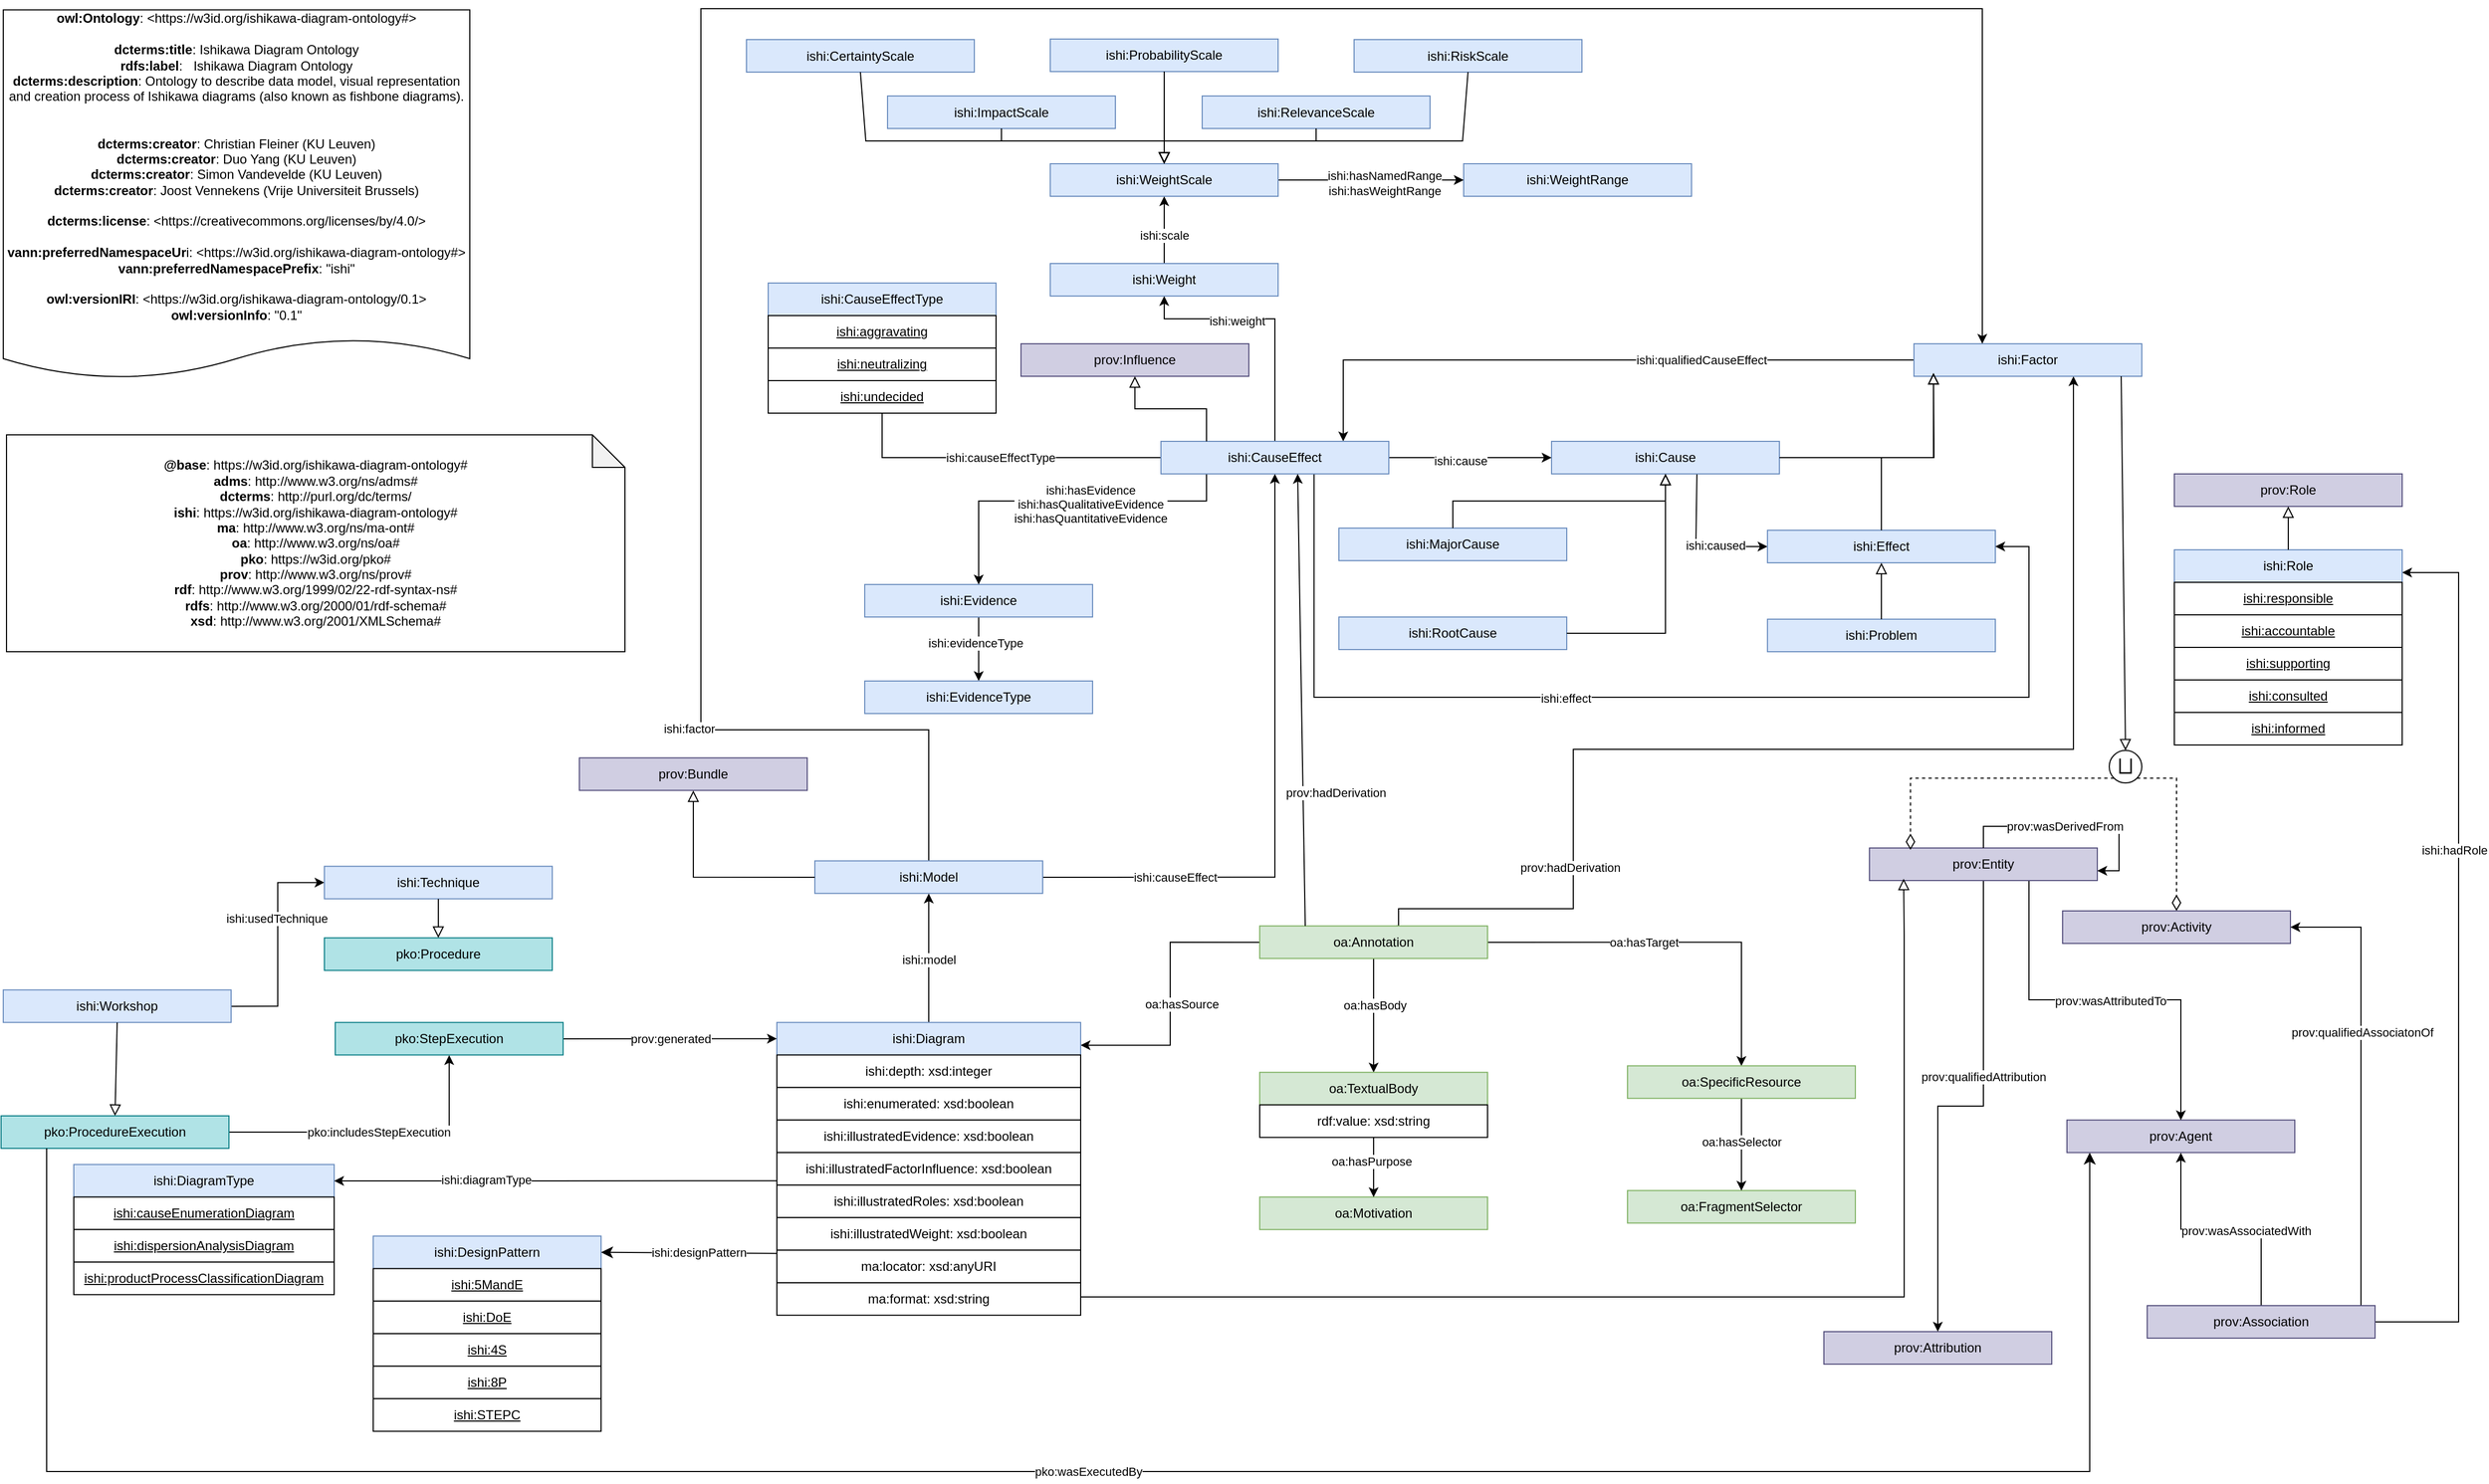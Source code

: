 <mxfile version="27.0.5">
  <diagram name="Page-1" id="oXLrWltcnBv-2R2MbeZ_">
    <mxGraphModel dx="1725" dy="888" grid="0" gridSize="10" guides="1" tooltips="1" connect="1" arrows="1" fold="1" page="1" pageScale="1" pageWidth="1169" pageHeight="827" math="0" shadow="0">
      <root>
        <mxCell id="0" />
        <mxCell id="1" parent="0" />
        <mxCell id="apyUG_qfO7az2nPwOBAn-1" value="&lt;div&gt;&lt;b style=&quot;border-color: var(--border-color);&quot;&gt;owl:Ontology&lt;/b&gt;: &amp;lt;https://w3id.org/ishikawa-diagram-ontology#&amp;gt;&lt;b&gt;&lt;br&gt;&lt;/b&gt;&lt;/div&gt;&lt;div&gt;&lt;b&gt;&lt;br&gt;&lt;/b&gt;&lt;/div&gt;&lt;div&gt;&lt;span style=&quot;background-color: light-dark(rgb(255, 255, 255), rgb(18, 18, 18));&quot;&gt;&lt;b&gt;dcterms&lt;/b&gt;&lt;/span&gt;&lt;b&gt;:title&lt;/b&gt;: Ishikawa Diagram Ontology&lt;/div&gt;&lt;div&gt;&lt;span style=&quot;background-color: light-dark(rgb(255, 255, 255), rgb(18, 18, 18)); color: light-dark(rgb(0, 0, 0), rgb(237, 237, 237));&quot;&gt;&lt;b&gt;rdfs:label&lt;/b&gt;:&amp;nbsp; &amp;nbsp;&lt;/span&gt;&lt;span style=&quot;background-color: light-dark(rgb(255, 255, 255), rgb(18, 18, 18));&quot;&gt;Ishikawa Diagram Ontology&lt;/span&gt;&lt;/div&gt;&lt;div&gt;&lt;span style=&quot;background-color: light-dark(rgb(255, 255, 255), rgb(18, 18, 18));&quot;&gt;&lt;b&gt;dcterms:description&lt;/b&gt;: Ontology to describe data model, visual representation and creation process of Ishikawa diagrams (also known as fishbone diagrams).&lt;/span&gt;&lt;/div&gt;&lt;div&gt;&lt;br&gt;&lt;br&gt;&lt;b&gt;dcterms&lt;/b&gt;&lt;b&gt;:creator&lt;/b&gt;: Christian Fleiner (KU Leuven)&lt;/div&gt;&lt;div&gt;&lt;b&gt;dcterms&lt;/b&gt;&lt;b&gt;:creator&lt;/b&gt;: Duo Yang (KU Leuven)&lt;/div&gt;&lt;div&gt;&lt;b&gt;dcterms&lt;/b&gt;&lt;b&gt;:creator&lt;/b&gt;: Simon Vandevelde (KU Leuven)&lt;/div&gt;&lt;div&gt;&lt;b&gt;dcterms&lt;/b&gt;&lt;b&gt;:creator&lt;/b&gt;: Joost Vennekens (Vrije Universiteit Brussels)&lt;br&gt;&lt;br&gt;&lt;b&gt;dcterms&lt;/b&gt;&lt;b&gt;:license&lt;/b&gt;: &amp;lt;https://creativecommons.org/licenses/by/4.0/&amp;gt;&lt;br&gt;&lt;/div&gt;&lt;div&gt;&lt;br&gt;&lt;/div&gt;&lt;div&gt;&lt;b&gt;vann:preferredNamespaceUr&lt;/b&gt;i: &amp;lt;https://w3id.org/&lt;span style=&quot;background-color: light-dark(rgb(255, 255, 255), rgb(18, 18, 18)); color: light-dark(rgb(0, 0, 0), rgb(237, 237, 237));&quot;&gt;ishikawa-diagram-ontology&lt;/span&gt;&lt;span style=&quot;background-color: light-dark(rgb(255, 255, 255), rgb(18, 18, 18)); color: light-dark(rgb(0, 0, 0), rgb(237, 237, 237));&quot;&gt;#&amp;gt;&lt;/span&gt;&lt;/div&gt;&lt;div&gt;&lt;b&gt;vann:preferredNamespacePrefix&lt;/b&gt;: &quot;ishi&quot; &lt;br&gt;&lt;br&gt;&lt;b&gt;owl:versionIRI&lt;/b&gt;: &amp;lt;https://w3id.org/ishikawa-diagram-ontology/0.1&amp;gt;&lt;br&gt;&lt;b&gt;owl:versionInfo&lt;/b&gt;: &quot;0.1&quot;&lt;br&gt;&lt;br&gt;&lt;/div&gt;" style="shape=document;whiteSpace=wrap;html=1;boundedLbl=1;labelBackgroundColor=#ffffff;strokeColor=#000000;fontSize=12;fontColor=#000000;size=0.108;" parent="1" vertex="1">
          <mxGeometry x="24" y="31.14" width="430" height="340" as="geometry" />
        </mxCell>
        <mxCell id="apyUG_qfO7az2nPwOBAn-2" value="&lt;div&gt;&lt;b&gt;@base&lt;/b&gt;:&amp;nbsp;&lt;span style=&quot;background-color: rgb(255, 255, 255); color: light-dark(rgb(0, 0, 0), rgb(255, 255, 255));&quot;&gt;https://w3id.org/ishikawa-diagram-ontology#&lt;/span&gt;&lt;/div&gt;&lt;div&gt;&lt;span style=&quot;background-color: transparent; color: light-dark(rgb(0, 0, 0), rgb(255, 255, 255));&quot;&gt;&lt;b&gt;adms&lt;/b&gt;: http://www.w3.org/ns/adms#&lt;/span&gt;&lt;/div&gt;&lt;div&gt;&lt;div&gt;&lt;b&gt;dcterms&lt;/b&gt;: http://purl.org/dc/terms/&lt;/div&gt;&lt;div&gt;&lt;b style=&quot;background-color: transparent; color: light-dark(rgb(0, 0, 0), rgb(255, 255, 255));&quot;&gt;ishi&lt;/b&gt;&lt;span style=&quot;background-color: transparent; color: light-dark(rgb(0, 0, 0), rgb(255, 255, 255));&quot;&gt;: https://w3id.org/ishikawa-diagram-ontology#&lt;/span&gt;&lt;/div&gt;&lt;div&gt;&lt;b&gt;ma&lt;/b&gt;: http://www.w3.org/ns/ma-ont#&lt;/div&gt;&lt;div&gt;&lt;b&gt;oa&lt;/b&gt;: http://www.w3.org/ns/oa#&lt;/div&gt;&lt;div&gt;&lt;b&gt;pko&lt;/b&gt;: https://w3id.org/pko#&lt;/div&gt;&lt;div&gt;&lt;b&gt;prov&lt;/b&gt;: http://www.w3.org/ns/prov#&lt;/div&gt;&lt;div&gt;&lt;b&gt;rdf&lt;/b&gt;: http://www.w3.org/1999/02/22-rdf-syntax-ns#&lt;/div&gt;&lt;div&gt;&lt;b&gt;rdfs&lt;/b&gt;: http://www.w3.org/2000/01/rdf-schema#&lt;/div&gt;&lt;div&gt;&lt;b&gt;xsd&lt;/b&gt;: http://www.w3.org/2001/XMLSchema#&lt;/div&gt;&lt;/div&gt;" style="shape=note;whiteSpace=wrap;html=1;backgroundOutline=1;darkOpacity=0.05;" parent="1" vertex="1">
          <mxGeometry x="27" y="423" width="570" height="200" as="geometry" />
        </mxCell>
        <mxCell id="apyUG_qfO7az2nPwOBAn-169" style="edgeStyle=orthogonalEdgeStyle;rounded=0;orthogonalLoop=1;jettySize=auto;html=1;entryX=0;entryY=0.5;entryDx=0;entryDy=0;" parent="1" source="apyUG_qfO7az2nPwOBAn-4" target="apyUG_qfO7az2nPwOBAn-73" edge="1">
          <mxGeometry relative="1" as="geometry" />
        </mxCell>
        <UserObject label="ishi:usedTechnique" link="#usedTechnique" id="apyUG_qfO7az2nPwOBAn-170">
          <mxCell style="edgeLabel;html=1;align=center;verticalAlign=middle;resizable=0;points=[];" parent="apyUG_qfO7az2nPwOBAn-169" vertex="1" connectable="0">
            <mxGeometry x="0.386" y="3" relative="1" as="geometry">
              <mxPoint x="2" y="14" as="offset" />
            </mxGeometry>
          </mxCell>
        </UserObject>
        <UserObject label="ishi:Workshop" link="#Workshop" id="apyUG_qfO7az2nPwOBAn-4">
          <mxCell style="rounded=0;whiteSpace=wrap;html=1;snapToPoint=1;points=[[0.1,0],[0.2,0],[0.3,0],[0.4,0],[0.5,0],[0.6,0],[0.7,0],[0.8,0],[0.9,0],[0,0.1],[0,0.3],[0,0.5],[0,0.7],[0,0.9],[0.1,1],[0.2,1],[0.3,1],[0.4,1],[0.5,1],[0.6,1],[0.7,1],[0.8,1],[0.9,1],[1,0.1],[1,0.3],[1,0.5],[1,0.7],[1,0.9]];fillColor=#dae8fc;strokeColor=#6c8ebf;" parent="1" vertex="1">
            <mxGeometry x="24" y="934.86" width="210" height="30" as="geometry" />
          </mxCell>
        </UserObject>
        <mxCell id="apyUG_qfO7az2nPwOBAn-5" value="" style="endArrow=block;html=1;fontColor=#000099;endFill=0;entryX=0.5;entryY=0;entryDx=0;entryDy=0;endSize=8;arcSize=0;rounded=0;" parent="1" source="apyUG_qfO7az2nPwOBAn-4" target="apyUG_qfO7az2nPwOBAn-6" edge="1">
          <mxGeometry width="50" height="50" relative="1" as="geometry">
            <mxPoint x="51" y="801.86" as="sourcePoint" />
            <mxPoint x="209.0" y="801.86" as="targetPoint" />
          </mxGeometry>
        </mxCell>
        <mxCell id="apyUG_qfO7az2nPwOBAn-173" style="edgeStyle=orthogonalEdgeStyle;rounded=0;orthogonalLoop=1;jettySize=auto;html=1;" parent="1" source="apyUG_qfO7az2nPwOBAn-6" target="apyUG_qfO7az2nPwOBAn-166" edge="1">
          <mxGeometry relative="1" as="geometry" />
        </mxCell>
        <UserObject label="pko:includesStepExecution" link="#https://w3id.org/pko%23includesStepExecution" id="apyUG_qfO7az2nPwOBAn-174">
          <mxCell style="edgeLabel;html=1;align=center;verticalAlign=middle;resizable=0;points=[];" parent="apyUG_qfO7az2nPwOBAn-173" vertex="1" connectable="0">
            <mxGeometry x="-0.385" y="2" relative="1" as="geometry">
              <mxPoint x="53" y="2" as="offset" />
            </mxGeometry>
          </mxCell>
        </UserObject>
        <UserObject label="pko:ProcedureExecution" link="#https://w3id.org/pko%23ProcedureExecution" id="apyUG_qfO7az2nPwOBAn-6">
          <mxCell style="rounded=0;whiteSpace=wrap;html=1;snapToPoint=1;points=[[0.1,0],[0.2,0],[0.3,0],[0.4,0],[0.5,0],[0.6,0],[0.7,0],[0.8,0],[0.9,0],[0,0.1],[0,0.3],[0,0.5],[0,0.7],[0,0.9],[0.1,1],[0.2,1],[0.3,1],[0.4,1],[0.5,1],[0.6,1],[0.7,1],[0.8,1],[0.9,1],[1,0.1],[1,0.3],[1,0.5],[1,0.7],[1,0.9]];fillColor=#b0e3e6;strokeColor=#0e8088;" parent="1" vertex="1">
            <mxGeometry x="22" y="1051" width="210" height="30" as="geometry" />
          </mxCell>
        </UserObject>
        <mxCell id="apyUG_qfO7az2nPwOBAn-8" value="" style="endArrow=classic;html=1;exitX=0.2;exitY=1;exitDx=0;exitDy=0;endSize=8;arcSize=0;rounded=0;edgeStyle=orthogonalEdgeStyle;entryX=0.1;entryY=1;entryDx=0;entryDy=0;" parent="1" source="apyUG_qfO7az2nPwOBAn-6" target="apyUG_qfO7az2nPwOBAn-27" edge="1">
          <mxGeometry width="50" height="50" relative="1" as="geometry">
            <mxPoint x="484" y="922.86" as="sourcePoint" />
            <mxPoint x="196" y="797.86" as="targetPoint" />
            <Array as="points">
              <mxPoint x="64" y="1379" />
              <mxPoint x="1947" y="1379" />
            </Array>
          </mxGeometry>
        </mxCell>
        <UserObject label="&lt;div&gt;pko:wasExecutedBy&lt;/div&gt;" link="#https://w3id.org/pko%23wasExecutedBy" id="apyUG_qfO7az2nPwOBAn-9">
          <mxCell style="edgeLabel;html=1;align=center;verticalAlign=middle;resizable=0;points=[];" parent="apyUG_qfO7az2nPwOBAn-8" vertex="1" connectable="0">
            <mxGeometry x="-0.191" y="-1" relative="1" as="geometry">
              <mxPoint x="257" y="-1" as="offset" />
            </mxGeometry>
          </mxCell>
        </UserObject>
        <mxCell id="apyUG_qfO7az2nPwOBAn-95" style="rounded=0;orthogonalLoop=1;jettySize=auto;html=1;" parent="1" source="apyUG_qfO7az2nPwOBAn-12" target="apyUG_qfO7az2nPwOBAn-39" edge="1">
          <mxGeometry relative="1" as="geometry" />
        </mxCell>
        <UserObject label="oa:hasBody" link="#http://www.w3.org/ns/oa%23hasBody" id="apyUG_qfO7az2nPwOBAn-96">
          <mxCell style="edgeLabel;html=1;align=center;verticalAlign=middle;resizable=0;points=[];" parent="apyUG_qfO7az2nPwOBAn-95" vertex="1" connectable="0">
            <mxGeometry x="-0.195" y="1" relative="1" as="geometry">
              <mxPoint as="offset" />
            </mxGeometry>
          </mxCell>
        </UserObject>
        <mxCell id="apyUG_qfO7az2nPwOBAn-99" style="edgeStyle=orthogonalEdgeStyle;rounded=0;orthogonalLoop=1;jettySize=auto;html=1;" parent="1" source="apyUG_qfO7az2nPwOBAn-12" target="apyUG_qfO7az2nPwOBAn-97" edge="1">
          <mxGeometry relative="1" as="geometry" />
        </mxCell>
        <UserObject label="oa:hasTarget" link="#http://www.w3.org/ns/oa%23hasTarget" id="apyUG_qfO7az2nPwOBAn-100">
          <mxCell style="edgeLabel;html=1;align=center;verticalAlign=middle;resizable=0;points=[];" parent="apyUG_qfO7az2nPwOBAn-99" vertex="1" connectable="0">
            <mxGeometry x="0.027" y="-3" relative="1" as="geometry">
              <mxPoint x="-35" y="-3" as="offset" />
            </mxGeometry>
          </mxCell>
        </UserObject>
        <mxCell id="apyUG_qfO7az2nPwOBAn-116" style="rounded=0;orthogonalLoop=1;jettySize=auto;html=1;entryX=1;entryY=0.7;entryDx=0;entryDy=0;edgeStyle=orthogonalEdgeStyle;" parent="1" source="apyUG_qfO7az2nPwOBAn-12" target="apyUG_qfO7az2nPwOBAn-34" edge="1">
          <mxGeometry relative="1" as="geometry" />
        </mxCell>
        <UserObject label="oa:hasSource" link="#http://www.w3.org/ns/oa%23hasSource" id="apyUG_qfO7az2nPwOBAn-117">
          <mxCell style="edgeLabel;html=1;align=center;verticalAlign=middle;resizable=0;points=[];" parent="apyUG_qfO7az2nPwOBAn-116" vertex="1" connectable="0">
            <mxGeometry x="0.05" y="-3" relative="1" as="geometry">
              <mxPoint x="13" y="3" as="offset" />
            </mxGeometry>
          </mxCell>
        </UserObject>
        <mxCell id="apyUG_qfO7az2nPwOBAn-128" style="edgeStyle=orthogonalEdgeStyle;rounded=0;orthogonalLoop=1;jettySize=auto;html=1;entryX=0.7;entryY=1;entryDx=0;entryDy=0;exitX=0.6;exitY=0;exitDx=0;exitDy=0;elbow=vertical;" parent="1" source="apyUG_qfO7az2nPwOBAn-12" target="apyUG_qfO7az2nPwOBAn-19" edge="1">
          <mxGeometry relative="1" as="geometry">
            <Array as="points">
              <mxPoint x="1310" y="876" />
              <mxPoint x="1310" y="860" />
              <mxPoint x="1471" y="860" />
              <mxPoint x="1471" y="713" />
              <mxPoint x="1932" y="713" />
            </Array>
          </mxGeometry>
        </mxCell>
        <UserObject label="prov:hadDerivation" link="#http://www.w3.org/ns/prov%23hadDerivation" id="apyUG_qfO7az2nPwOBAn-185">
          <mxCell style="edgeLabel;html=1;align=center;verticalAlign=middle;resizable=0;points=[];" parent="apyUG_qfO7az2nPwOBAn-128" vertex="1" connectable="0">
            <mxGeometry x="-0.615" y="3" relative="1" as="geometry">
              <mxPoint as="offset" />
            </mxGeometry>
          </mxCell>
        </UserObject>
        <UserObject label="oa:Annotation" link="#http://www.w3.org/ns/oa%23Annotation" id="apyUG_qfO7az2nPwOBAn-12">
          <mxCell style="rounded=0;whiteSpace=wrap;html=1;snapToPoint=1;points=[[0.1,0],[0.2,0],[0.3,0],[0.4,0],[0.5,0],[0.6,0],[0.7,0],[0.8,0],[0.9,0],[0,0.1],[0,0.3],[0,0.5],[0,0.7],[0,0.9],[0.1,1],[0.2,1],[0.3,1],[0.4,1],[0.5,1],[0.6,1],[0.7,1],[0.8,1],[0.9,1],[1,0.1],[1,0.3],[1,0.5],[1,0.7],[1,0.9]];fillColor=#d5e8d4;strokeColor=#82b366;" parent="1" vertex="1">
            <mxGeometry x="1182" y="875.86" width="210" height="30" as="geometry" />
          </mxCell>
        </UserObject>
        <UserObject label="ishi:CauseEffectType" link="#CauseEffectType" id="apyUG_qfO7az2nPwOBAn-13">
          <mxCell style="rounded=0;whiteSpace=wrap;html=1;snapToPoint=1;points=[[0.1,0],[0.2,0],[0.3,0],[0.4,0],[0.5,0],[0.6,0],[0.7,0],[0.8,0],[0.9,0],[0,0.1],[0,0.3],[0,0.5],[0,0.7],[0,0.9],[0.1,1],[0.2,1],[0.3,1],[0.4,1],[0.5,1],[0.6,1],[0.7,1],[0.8,1],[0.9,1],[1,0.1],[1,0.3],[1,0.5],[1,0.7],[1,0.9]];fillColor=#dae8fc;strokeColor=#6c8ebf;" parent="1" vertex="1">
            <mxGeometry x="729" y="283" width="210" height="30" as="geometry" />
          </mxCell>
        </UserObject>
        <UserObject label="ishi:DesignPattern" link="#DesignPattern" id="apyUG_qfO7az2nPwOBAn-15">
          <mxCell style="rounded=0;whiteSpace=wrap;html=1;snapToPoint=1;points=[[0.1,0],[0.2,0],[0.3,0],[0.4,0],[0.5,0],[0.6,0],[0.7,0],[0.8,0],[0.9,0],[0,0.1],[0,0.3],[0,0.5],[0,0.7],[0,0.9],[0.1,1],[0.2,1],[0.3,1],[0.4,1],[0.5,1],[0.6,1],[0.7,1],[0.8,1],[0.9,1],[1,0.1],[1,0.3],[1,0.5],[1,0.7],[1,0.9]];fillColor=#dae8fc;strokeColor=#6c8ebf;" parent="1" vertex="1">
            <mxGeometry x="365" y="1161.86" width="210" height="30" as="geometry" />
          </mxCell>
        </UserObject>
        <UserObject label="ishi:DiagramType" link="#DiagramType" id="apyUG_qfO7az2nPwOBAn-16">
          <mxCell style="rounded=0;whiteSpace=wrap;html=1;snapToPoint=1;points=[[0.1,0],[0.2,0],[0.3,0],[0.4,0],[0.5,0],[0.6,0],[0.7,0],[0.8,0],[0.9,0],[0,0.1],[0,0.3],[0,0.5],[0,0.7],[0,0.9],[0.1,1],[0.2,1],[0.3,1],[0.4,1],[0.5,1],[0.6,1],[0.7,1],[0.8,1],[0.9,1],[1,0.1],[1,0.3],[1,0.5],[1,0.7],[1,0.9]];fillColor=#dae8fc;strokeColor=#6c8ebf;" parent="1" vertex="1">
            <mxGeometry x="89" y="1095.86" width="240" height="30" as="geometry" />
          </mxCell>
        </UserObject>
        <mxCell id="apyUG_qfO7az2nPwOBAn-91" style="rounded=0;orthogonalLoop=1;jettySize=auto;html=1;entryX=0.5;entryY=0;entryDx=0;entryDy=0;" parent="1" source="apyUG_qfO7az2nPwOBAn-17" target="apyUG_qfO7az2nPwOBAn-18" edge="1">
          <mxGeometry relative="1" as="geometry" />
        </mxCell>
        <UserObject label="ishi:evidenceType" link="#evidenceType" id="apyUG_qfO7az2nPwOBAn-92">
          <mxCell style="edgeLabel;html=1;align=center;verticalAlign=middle;resizable=0;points=[];" parent="apyUG_qfO7az2nPwOBAn-91" vertex="1" connectable="0">
            <mxGeometry x="-0.208" y="-3" relative="1" as="geometry">
              <mxPoint as="offset" />
            </mxGeometry>
          </mxCell>
        </UserObject>
        <UserObject label="ishi:Evidence" link="#Evidence" id="apyUG_qfO7az2nPwOBAn-17">
          <mxCell style="rounded=0;whiteSpace=wrap;html=1;snapToPoint=1;points=[[0.1,0],[0.2,0],[0.3,0],[0.4,0],[0.5,0],[0.6,0],[0.7,0],[0.8,0],[0.9,0],[0,0.1],[0,0.3],[0,0.5],[0,0.7],[0,0.9],[0.1,1],[0.2,1],[0.3,1],[0.4,1],[0.5,1],[0.6,1],[0.7,1],[0.8,1],[0.9,1],[1,0.1],[1,0.3],[1,0.5],[1,0.7],[1,0.9]];fillColor=#dae8fc;strokeColor=#6c8ebf;" parent="1" vertex="1">
            <mxGeometry x="818" y="561" width="210" height="30" as="geometry" />
          </mxCell>
        </UserObject>
        <UserObject label="ishi:EvidenceType" link="#EvidenceType" id="apyUG_qfO7az2nPwOBAn-18">
          <mxCell style="rounded=0;whiteSpace=wrap;html=1;snapToPoint=1;points=[[0.1,0],[0.2,0],[0.3,0],[0.4,0],[0.5,0],[0.6,0],[0.7,0],[0.8,0],[0.9,0],[0,0.1],[0,0.3],[0,0.5],[0,0.7],[0,0.9],[0.1,1],[0.2,1],[0.3,1],[0.4,1],[0.5,1],[0.6,1],[0.7,1],[0.8,1],[0.9,1],[1,0.1],[1,0.3],[1,0.5],[1,0.7],[1,0.9]];fillColor=#dae8fc;strokeColor=#6c8ebf;" parent="1" vertex="1">
            <mxGeometry x="818" y="650" width="210" height="30" as="geometry" />
          </mxCell>
        </UserObject>
        <mxCell id="apyUG_qfO7az2nPwOBAn-139" style="edgeStyle=orthogonalEdgeStyle;rounded=0;orthogonalLoop=1;jettySize=auto;html=1;entryX=0.8;entryY=0;entryDx=0;entryDy=0;" parent="1" source="apyUG_qfO7az2nPwOBAn-19" target="apyUG_qfO7az2nPwOBAn-36" edge="1">
          <mxGeometry relative="1" as="geometry" />
        </mxCell>
        <UserObject label="ishi:qualifiedCauseEffect" link="#qualifiedCauseEffect" id="apyUG_qfO7az2nPwOBAn-140">
          <mxCell style="edgeLabel;html=1;align=center;verticalAlign=middle;resizable=0;points=[];" parent="apyUG_qfO7az2nPwOBAn-139" vertex="1" connectable="0">
            <mxGeometry x="-0.348" relative="1" as="geometry">
              <mxPoint as="offset" />
            </mxGeometry>
          </mxCell>
        </UserObject>
        <UserObject label="ishi:Factor" link="#Factor" id="apyUG_qfO7az2nPwOBAn-19">
          <mxCell style="rounded=0;whiteSpace=wrap;html=1;snapToPoint=1;points=[[0.1,0],[0.2,0],[0.3,0],[0.4,0],[0.5,0],[0.6,0],[0.7,0],[0.8,0],[0.9,0],[0,0.1],[0,0.3],[0,0.5],[0,0.7],[0,0.9],[0.1,1],[0.2,1],[0.3,1],[0.4,1],[0.5,1],[0.6,1],[0.7,1],[0.8,1],[0.9,1],[1,0.1],[1,0.3],[1,0.5],[1,0.7],[1,0.9]];fillColor=#dae8fc;strokeColor=#6c8ebf;" parent="1" vertex="1">
            <mxGeometry x="1785" y="339" width="210" height="30" as="geometry" />
          </mxCell>
        </UserObject>
        <mxCell id="apyUG_qfO7az2nPwOBAn-130" style="edgeStyle=orthogonalEdgeStyle;rounded=0;orthogonalLoop=1;jettySize=auto;html=1;entryX=0;entryY=0.5;entryDx=0;entryDy=0;exitX=0.638;exitY=1.001;exitDx=0;exitDy=0;exitPerimeter=0;" parent="1" source="apyUG_qfO7az2nPwOBAn-20" target="apyUG_qfO7az2nPwOBAn-23" edge="1">
          <mxGeometry relative="1" as="geometry">
            <Array as="points">
              <mxPoint x="1584" y="459" />
              <mxPoint x="1584" y="526" />
            </Array>
          </mxGeometry>
        </mxCell>
        <mxCell id="apyUG_qfO7az2nPwOBAn-131" value="ishi:caused" style="edgeLabel;html=1;align=center;verticalAlign=middle;resizable=0;points=[];" parent="apyUG_qfO7az2nPwOBAn-130" vertex="1" connectable="0">
          <mxGeometry x="0.279" y="1" relative="1" as="geometry">
            <mxPoint as="offset" />
          </mxGeometry>
        </mxCell>
        <mxCell id="apyUG_qfO7az2nPwOBAn-20" value="ishi:Cause" style="rounded=0;whiteSpace=wrap;html=1;snapToPoint=1;points=[[0.1,0],[0.2,0],[0.3,0],[0.4,0],[0.5,0],[0.6,0],[0.7,0],[0.8,0],[0.9,0],[0,0.1],[0,0.3],[0,0.5],[0,0.7],[0,0.9],[0.1,1],[0.2,1],[0.3,1],[0.4,1],[0.5,1],[0.6,1],[0.7,1],[0.8,1],[0.9,1],[1,0.1],[1,0.3],[1,0.5],[1,0.7],[1,0.9]];fillColor=#dae8fc;strokeColor=#6c8ebf;" parent="1" vertex="1">
          <mxGeometry x="1451" y="429" width="210" height="30" as="geometry" />
        </mxCell>
        <UserObject label="ishi:MajorCause" link="#MajorCause" id="apyUG_qfO7az2nPwOBAn-21">
          <mxCell style="rounded=0;whiteSpace=wrap;html=1;snapToPoint=1;points=[[0.1,0],[0.2,0],[0.3,0],[0.4,0],[0.5,0],[0.6,0],[0.7,0],[0.8,0],[0.9,0],[0,0.1],[0,0.3],[0,0.5],[0,0.7],[0,0.9],[0.1,1],[0.2,1],[0.3,1],[0.4,1],[0.5,1],[0.6,1],[0.7,1],[0.8,1],[0.9,1],[1,0.1],[1,0.3],[1,0.5],[1,0.7],[1,0.9]];fillColor=#dae8fc;strokeColor=#6c8ebf;" parent="1" vertex="1">
            <mxGeometry x="1255" y="509" width="210" height="30" as="geometry" />
          </mxCell>
        </UserObject>
        <UserObject label="ishi:RootCause" link="#RootCause" id="apyUG_qfO7az2nPwOBAn-22">
          <mxCell style="rounded=0;whiteSpace=wrap;html=1;snapToPoint=1;points=[[0.1,0],[0.2,0],[0.3,0],[0.4,0],[0.5,0],[0.6,0],[0.7,0],[0.8,0],[0.9,0],[0,0.1],[0,0.3],[0,0.5],[0,0.7],[0,0.9],[0.1,1],[0.2,1],[0.3,1],[0.4,1],[0.5,1],[0.6,1],[0.7,1],[0.8,1],[0.9,1],[1,0.1],[1,0.3],[1,0.5],[1,0.7],[1,0.9]];fillColor=#dae8fc;strokeColor=#6c8ebf;" parent="1" vertex="1">
            <mxGeometry x="1255" y="591" width="210" height="30" as="geometry" />
          </mxCell>
        </UserObject>
        <UserObject label="ishi:Effect" link="#Effect" id="apyUG_qfO7az2nPwOBAn-23">
          <mxCell style="rounded=0;whiteSpace=wrap;html=1;snapToPoint=1;points=[[0.1,0],[0.2,0],[0.3,0],[0.4,0],[0.5,0],[0.6,0],[0.7,0],[0.8,0],[0.9,0],[0,0.1],[0,0.3],[0,0.5],[0,0.7],[0,0.9],[0.1,1],[0.2,1],[0.3,1],[0.4,1],[0.5,1],[0.6,1],[0.7,1],[0.8,1],[0.9,1],[1,0.1],[1,0.3],[1,0.5],[1,0.7],[1,0.9]];fillColor=#dae8fc;strokeColor=#6c8ebf;" parent="1" vertex="1">
            <mxGeometry x="1650" y="511" width="210" height="30" as="geometry" />
          </mxCell>
        </UserObject>
        <UserObject label="ishi:Problem" link="#Problem" id="apyUG_qfO7az2nPwOBAn-24">
          <mxCell style="rounded=0;whiteSpace=wrap;html=1;snapToPoint=1;points=[[0.1,0],[0.2,0],[0.3,0],[0.4,0],[0.5,0],[0.6,0],[0.7,0],[0.8,0],[0.9,0],[0,0.1],[0,0.3],[0,0.5],[0,0.7],[0,0.9],[0.1,1],[0.2,1],[0.3,1],[0.4,1],[0.5,1],[0.6,1],[0.7,1],[0.8,1],[0.9,1],[1,0.1],[1,0.3],[1,0.5],[1,0.7],[1,0.9]];fillColor=#dae8fc;strokeColor=#6c8ebf;" parent="1" vertex="1">
            <mxGeometry x="1650" y="593" width="210" height="30" as="geometry" />
          </mxCell>
        </UserObject>
        <UserObject label="oa:FragmentSelector" link="#http://www.w3.org/ns/oa%23FragmentSelector" id="apyUG_qfO7az2nPwOBAn-25">
          <mxCell style="rounded=0;whiteSpace=wrap;html=1;snapToPoint=1;points=[[0.1,0],[0.2,0],[0.3,0],[0.4,0],[0.5,0],[0.6,0],[0.7,0],[0.8,0],[0.9,0],[0,0.1],[0,0.3],[0,0.5],[0,0.7],[0,0.9],[0.1,1],[0.2,1],[0.3,1],[0.4,1],[0.5,1],[0.6,1],[0.7,1],[0.8,1],[0.9,1],[1,0.1],[1,0.3],[1,0.5],[1,0.7],[1,0.9]];fillColor=#d5e8d4;strokeColor=#82b366;" parent="1" vertex="1">
            <mxGeometry x="1521" y="1119.86" width="210" height="30" as="geometry" />
          </mxCell>
        </UserObject>
        <UserObject label="oa:Motivation" link="#http://www.w3.org/ns/oa%23Motivation" id="apyUG_qfO7az2nPwOBAn-26">
          <mxCell style="rounded=0;whiteSpace=wrap;html=1;snapToPoint=1;points=[[0.1,0],[0.2,0],[0.3,0],[0.4,0],[0.5,0],[0.6,0],[0.7,0],[0.8,0],[0.9,0],[0,0.1],[0,0.3],[0,0.5],[0,0.7],[0,0.9],[0.1,1],[0.2,1],[0.3,1],[0.4,1],[0.5,1],[0.6,1],[0.7,1],[0.8,1],[0.9,1],[1,0.1],[1,0.3],[1,0.5],[1,0.7],[1,0.9]];fillColor=#d5e8d4;strokeColor=#82b366;" parent="1" vertex="1">
            <mxGeometry x="1182" y="1125.86" width="210" height="30" as="geometry" />
          </mxCell>
        </UserObject>
        <UserObject label="prov:Agent" link="#http://www.w3.org/ns/prov%23Agent" id="apyUG_qfO7az2nPwOBAn-27">
          <mxCell style="rounded=0;whiteSpace=wrap;html=1;snapToPoint=1;points=[[0.1,0],[0.2,0],[0.3,0],[0.4,0],[0.5,0],[0.6,0],[0.7,0],[0.8,0],[0.9,0],[0,0.1],[0,0.3],[0,0.5],[0,0.7],[0,0.9],[0.1,1],[0.2,1],[0.3,1],[0.4,1],[0.5,1],[0.6,1],[0.7,1],[0.8,1],[0.9,1],[1,0.1],[1,0.3],[1,0.5],[1,0.7],[1,0.9]];fillColor=#d0cee2;strokeColor=#56517e;" parent="1" vertex="1">
            <mxGeometry x="1926" y="1054.86" width="210" height="30" as="geometry" />
          </mxCell>
        </UserObject>
        <UserObject label="prov:Activity" link="#http://www.w3.org/ns/prov#Activity" id="apyUG_qfO7az2nPwOBAn-28">
          <mxCell style="rounded=0;whiteSpace=wrap;html=1;snapToPoint=1;points=[[0.1,0],[0.2,0],[0.3,0],[0.4,0],[0.5,0],[0.6,0],[0.7,0],[0.8,0],[0.9,0],[0,0.1],[0,0.3],[0,0.5],[0,0.7],[0,0.9],[0.1,1],[0.2,1],[0.3,1],[0.4,1],[0.5,1],[0.6,1],[0.7,1],[0.8,1],[0.9,1],[1,0.1],[1,0.3],[1,0.5],[1,0.7],[1,0.9]];fillColor=#d0cee2;strokeColor=#56517e;" parent="1" vertex="1">
            <mxGeometry x="1922" y="862.0" width="210" height="30" as="geometry" />
          </mxCell>
        </UserObject>
        <mxCell id="apyUG_qfO7az2nPwOBAn-118" style="edgeStyle=orthogonalEdgeStyle;rounded=0;orthogonalLoop=1;jettySize=auto;html=1;" parent="1" source="apyUG_qfO7az2nPwOBAn-29" target="apyUG_qfO7az2nPwOBAn-27" edge="1">
          <mxGeometry relative="1" as="geometry" />
        </mxCell>
        <UserObject label="prov:wasAssociatedWith" link="#http://www.w3.org/ns/prov%23wasAssociatedWith" id="apyUG_qfO7az2nPwOBAn-119">
          <mxCell style="edgeLabel;html=1;align=center;verticalAlign=middle;resizable=0;points=[];" parent="apyUG_qfO7az2nPwOBAn-118" vertex="1" connectable="0">
            <mxGeometry x="-0.212" y="1" relative="1" as="geometry">
              <mxPoint as="offset" />
            </mxGeometry>
          </mxCell>
        </UserObject>
        <mxCell id="apyUG_qfO7az2nPwOBAn-120" style="edgeStyle=orthogonalEdgeStyle;rounded=0;orthogonalLoop=1;jettySize=auto;html=1;entryX=1;entryY=0.7;entryDx=0;entryDy=0;exitX=1;exitY=0.5;exitDx=0;exitDy=0;" parent="1" source="apyUG_qfO7az2nPwOBAn-29" target="apyUG_qfO7az2nPwOBAn-38" edge="1">
          <mxGeometry relative="1" as="geometry">
            <Array as="points">
              <mxPoint x="2287" y="1241" />
              <mxPoint x="2287" y="550" />
            </Array>
          </mxGeometry>
        </mxCell>
        <UserObject label="ishi:hadRole" link="#hadRole" id="apyUG_qfO7az2nPwOBAn-121">
          <mxCell style="edgeLabel;html=1;align=center;verticalAlign=middle;resizable=0;points=[];" parent="apyUG_qfO7az2nPwOBAn-120" vertex="1" connectable="0">
            <mxGeometry x="0.246" y="4" relative="1" as="geometry">
              <mxPoint y="-1" as="offset" />
            </mxGeometry>
          </mxCell>
        </UserObject>
        <mxCell id="apyUG_qfO7az2nPwOBAn-135" style="rounded=0;orthogonalLoop=1;jettySize=auto;html=1;edgeStyle=orthogonalEdgeStyle;exitX=0.9;exitY=0;exitDx=0;exitDy=0;" parent="1" source="apyUG_qfO7az2nPwOBAn-29" target="apyUG_qfO7az2nPwOBAn-28" edge="1">
          <mxGeometry relative="1" as="geometry">
            <Array as="points">
              <mxPoint x="2197" y="1226" />
            </Array>
          </mxGeometry>
        </mxCell>
        <UserObject label="prov:qualifiedAssociatonOf" link="#http://www.w3.org/ns/prov%23qualifiedAssociationOf" id="apyUG_qfO7az2nPwOBAn-136">
          <mxCell style="edgeLabel;html=1;align=center;verticalAlign=middle;resizable=0;points=[];" parent="apyUG_qfO7az2nPwOBAn-135" vertex="1" connectable="0">
            <mxGeometry x="0.233" y="-1" relative="1" as="geometry">
              <mxPoint as="offset" />
            </mxGeometry>
          </mxCell>
        </UserObject>
        <UserObject label="prov:Association" link="#http://www.w3.org/ns/prov%23Association" id="apyUG_qfO7az2nPwOBAn-29">
          <mxCell style="rounded=0;whiteSpace=wrap;html=1;snapToPoint=1;points=[[0.1,0],[0.2,0],[0.3,0],[0.4,0],[0.5,0],[0.6,0],[0.7,0],[0.8,0],[0.9,0],[0,0.1],[0,0.3],[0,0.5],[0,0.7],[0,0.9],[0.1,1],[0.2,1],[0.3,1],[0.4,1],[0.5,1],[0.6,1],[0.7,1],[0.8,1],[0.9,1],[1,0.1],[1,0.3],[1,0.5],[1,0.7],[1,0.9]];fillColor=#d0cee2;strokeColor=#56517e;" parent="1" vertex="1">
            <mxGeometry x="2000" y="1226.0" width="210" height="30" as="geometry" />
          </mxCell>
        </UserObject>
        <UserObject label="prov:Attribution" link="#http://www.w3.org/ns/prov%23Attribution" id="apyUG_qfO7az2nPwOBAn-30">
          <mxCell style="rounded=0;whiteSpace=wrap;html=1;snapToPoint=1;points=[[0.1,0],[0.2,0],[0.3,0],[0.4,0],[0.5,0],[0.6,0],[0.7,0],[0.8,0],[0.9,0],[0,0.1],[0,0.3],[0,0.5],[0,0.7],[0,0.9],[0.1,1],[0.2,1],[0.3,1],[0.4,1],[0.5,1],[0.6,1],[0.7,1],[0.8,1],[0.9,1],[1,0.1],[1,0.3],[1,0.5],[1,0.7],[1,0.9]];fillColor=#d0cee2;strokeColor=#56517e;" parent="1" vertex="1">
            <mxGeometry x="1702" y="1250.0" width="210" height="30" as="geometry" />
          </mxCell>
        </UserObject>
        <UserObject label="prov:Bundle" link="#http://www.w3.org/ns/prov%23Bundle" id="apyUG_qfO7az2nPwOBAn-31">
          <mxCell style="rounded=0;whiteSpace=wrap;html=1;snapToPoint=1;points=[[0.1,0],[0.2,0],[0.3,0],[0.4,0],[0.5,0],[0.6,0],[0.7,0],[0.8,0],[0.9,0],[0,0.1],[0,0.3],[0,0.5],[0,0.7],[0,0.9],[0.1,1],[0.2,1],[0.3,1],[0.4,1],[0.5,1],[0.6,1],[0.7,1],[0.8,1],[0.9,1],[1,0.1],[1,0.3],[1,0.5],[1,0.7],[1,0.9]];fillColor=#d0cee2;strokeColor=#56517e;" parent="1" vertex="1">
            <mxGeometry x="555" y="720.86" width="210" height="30" as="geometry" />
          </mxCell>
        </UserObject>
        <mxCell id="apyUG_qfO7az2nPwOBAn-77" style="edgeStyle=orthogonalEdgeStyle;rounded=0;orthogonalLoop=1;jettySize=auto;html=1;" parent="1" source="apyUG_qfO7az2nPwOBAn-32" target="apyUG_qfO7az2nPwOBAn-36" edge="1">
          <mxGeometry relative="1" as="geometry" />
        </mxCell>
        <mxCell id="apyUG_qfO7az2nPwOBAn-78" value="ishi:causeEffect" style="edgeLabel;html=1;align=center;verticalAlign=middle;resizable=0;points=[];" parent="apyUG_qfO7az2nPwOBAn-77" vertex="1" connectable="0">
          <mxGeometry x="-0.009" y="-3" relative="1" as="geometry">
            <mxPoint x="-95" y="76" as="offset" />
          </mxGeometry>
        </mxCell>
        <mxCell id="apyUG_qfO7az2nPwOBAn-93" style="edgeStyle=orthogonalEdgeStyle;rounded=0;orthogonalLoop=1;jettySize=auto;html=1;entryX=0.3;entryY=0;entryDx=0;entryDy=0;" parent="1" source="apyUG_qfO7az2nPwOBAn-32" target="apyUG_qfO7az2nPwOBAn-19" edge="1">
          <mxGeometry relative="1" as="geometry">
            <mxPoint x="1951" y="364.86" as="targetPoint" />
            <Array as="points">
              <mxPoint x="877" y="695" />
              <mxPoint x="667" y="695" />
              <mxPoint x="667" y="30" />
              <mxPoint x="1848" y="30" />
            </Array>
          </mxGeometry>
        </mxCell>
        <UserObject label="ishi:factor" link="#factor" id="apyUG_qfO7az2nPwOBAn-94">
          <mxCell style="edgeLabel;html=1;align=center;verticalAlign=middle;resizable=0;points=[];" parent="apyUG_qfO7az2nPwOBAn-93" vertex="1" connectable="0">
            <mxGeometry x="-0.04" y="-3" relative="1" as="geometry">
              <mxPoint x="-209" y="661" as="offset" />
            </mxGeometry>
          </mxCell>
        </UserObject>
        <UserObject label="ishi:Model" link="#Model" id="apyUG_qfO7az2nPwOBAn-32">
          <mxCell style="rounded=0;whiteSpace=wrap;html=1;snapToPoint=1;points=[[0.1,0],[0.2,0],[0.3,0],[0.4,0],[0.5,0],[0.6,0],[0.7,0],[0.8,0],[0.9,0],[0,0.1],[0,0.3],[0,0.5],[0,0.7],[0,0.9],[0.1,1],[0.2,1],[0.3,1],[0.4,1],[0.5,1],[0.6,1],[0.7,1],[0.8,1],[0.9,1],[1,0.1],[1,0.3],[1,0.5],[1,0.7],[1,0.9]];fillColor=#dae8fc;strokeColor=#6c8ebf;" parent="1" vertex="1">
            <mxGeometry x="772" y="815.86" width="210" height="30" as="geometry" />
          </mxCell>
        </UserObject>
        <mxCell id="apyUG_qfO7az2nPwOBAn-137" style="edgeStyle=orthogonalEdgeStyle;rounded=0;orthogonalLoop=1;jettySize=auto;html=1;" parent="1" source="apyUG_qfO7az2nPwOBAn-33" target="apyUG_qfO7az2nPwOBAn-30" edge="1">
          <mxGeometry relative="1" as="geometry" />
        </mxCell>
        <UserObject label="prov:qualifiedAttribution" link="#http://www.w3.org/ns/prov%23qualifiedAttribution" id="apyUG_qfO7az2nPwOBAn-138">
          <mxCell style="edgeLabel;html=1;align=center;verticalAlign=middle;resizable=0;points=[];" parent="apyUG_qfO7az2nPwOBAn-137" vertex="1" connectable="0">
            <mxGeometry x="0.243" y="5" relative="1" as="geometry">
              <mxPoint x="37" y="-62" as="offset" />
            </mxGeometry>
          </mxCell>
        </UserObject>
        <mxCell id="apyUG_qfO7az2nPwOBAn-142" style="rounded=0;orthogonalLoop=1;jettySize=auto;html=1;edgeStyle=orthogonalEdgeStyle;" parent="1" source="apyUG_qfO7az2nPwOBAn-33" target="apyUG_qfO7az2nPwOBAn-27" edge="1">
          <mxGeometry relative="1" as="geometry">
            <Array as="points">
              <mxPoint x="1891" y="944" />
              <mxPoint x="2031" y="944" />
            </Array>
          </mxGeometry>
        </mxCell>
        <UserObject label="prov:wasAttributedTo" link="#http://www.w3.org/ns/prov%23wasAttributedTo" id="apyUG_qfO7az2nPwOBAn-143">
          <mxCell style="edgeLabel;html=1;align=center;verticalAlign=middle;resizable=0;points=[];" parent="apyUG_qfO7az2nPwOBAn-142" vertex="1" connectable="0">
            <mxGeometry x="0.091" y="-1" relative="1" as="geometry">
              <mxPoint x="-12" as="offset" />
            </mxGeometry>
          </mxCell>
        </UserObject>
        <UserObject label="prov:Entity" link="#http://www.w3.org/ns/prov%23Entity" id="apyUG_qfO7az2nPwOBAn-33">
          <mxCell style="rounded=0;whiteSpace=wrap;html=1;snapToPoint=1;points=[[0.1,0],[0.2,0],[0.3,0],[0.4,0],[0.5,0],[0.6,0],[0.7,0],[0.8,0],[0.9,0],[0,0.1],[0,0.3],[0,0.5],[0,0.7],[0,0.9],[0.1,1],[0.2,1],[0.3,1],[0.4,1],[0.5,1],[0.6,1],[0.7,1],[0.8,1],[0.9,1],[1,0.1],[1,0.3],[1,0.5],[1,0.7],[1,0.9]];fillColor=#d0cee2;strokeColor=#56517e;" parent="1" vertex="1">
            <mxGeometry x="1744" y="804.0" width="210" height="30" as="geometry" />
          </mxCell>
        </UserObject>
        <mxCell id="apyUG_qfO7az2nPwOBAn-83" style="rounded=0;orthogonalLoop=1;jettySize=auto;html=1;" parent="1" source="apyUG_qfO7az2nPwOBAn-34" target="apyUG_qfO7az2nPwOBAn-32" edge="1">
          <mxGeometry relative="1" as="geometry" />
        </mxCell>
        <UserObject label="ishi:model" link="#model" id="apyUG_qfO7az2nPwOBAn-84">
          <mxCell style="edgeLabel;html=1;align=center;verticalAlign=middle;resizable=0;points=[];" parent="apyUG_qfO7az2nPwOBAn-83" vertex="1" connectable="0">
            <mxGeometry x="0.69" relative="1" as="geometry">
              <mxPoint y="42" as="offset" />
            </mxGeometry>
          </mxCell>
        </UserObject>
        <mxCell id="apyUG_qfO7az2nPwOBAn-87" style="rounded=0;orthogonalLoop=1;jettySize=auto;html=1;exitX=0.032;exitY=0.867;exitDx=0;exitDy=0;exitPerimeter=0;" parent="1" source="apyUG_qfO7az2nPwOBAn-54" target="apyUG_qfO7az2nPwOBAn-16" edge="1">
          <mxGeometry relative="1" as="geometry" />
        </mxCell>
        <UserObject label="ishi:diagramType" link="#diagramType" id="apyUG_qfO7az2nPwOBAn-88">
          <mxCell style="edgeLabel;html=1;align=center;verticalAlign=middle;resizable=0;points=[];" parent="apyUG_qfO7az2nPwOBAn-87" vertex="1" connectable="0">
            <mxGeometry x="0.328" y="-1" relative="1" as="geometry">
              <mxPoint as="offset" />
            </mxGeometry>
          </mxCell>
        </UserObject>
        <UserObject label="ishi:Diagram" link="#Diagram" id="apyUG_qfO7az2nPwOBAn-34">
          <mxCell style="rounded=0;whiteSpace=wrap;html=1;snapToPoint=1;points=[[0.1,0],[0.2,0],[0.3,0],[0.4,0],[0.5,0],[0.6,0],[0.7,0],[0.8,0],[0.9,0],[0,0.1],[0,0.3],[0,0.5],[0,0.7],[0,0.9],[0.1,1],[0.2,1],[0.3,1],[0.4,1],[0.5,1],[0.6,1],[0.7,1],[0.8,1],[0.9,1],[1,0.1],[1,0.3],[1,0.5],[1,0.7],[1,0.9]];fillColor=#dae8fc;strokeColor=#6c8ebf;" parent="1" vertex="1">
            <mxGeometry x="737" y="964.86" width="280" height="30" as="geometry" />
          </mxCell>
        </UserObject>
        <UserObject label="prov:Influence" link="#http://www.w3.org/ns/prov%23Influence" id="apyUG_qfO7az2nPwOBAn-35">
          <mxCell style="rounded=0;whiteSpace=wrap;html=1;snapToPoint=1;points=[[0.1,0],[0.2,0],[0.3,0],[0.4,0],[0.5,0],[0.6,0],[0.7,0],[0.8,0],[0.9,0],[0,0.1],[0,0.3],[0,0.5],[0,0.7],[0,0.9],[0.1,1],[0.2,1],[0.3,1],[0.4,1],[0.5,1],[0.6,1],[0.7,1],[0.8,1],[0.9,1],[1,0.1],[1,0.3],[1,0.5],[1,0.7],[1,0.9]];fillColor=#d0cee2;strokeColor=#56517e;" parent="1" vertex="1">
            <mxGeometry x="962" y="339" width="210" height="30" as="geometry" />
          </mxCell>
        </UserObject>
        <mxCell id="apyUG_qfO7az2nPwOBAn-79" style="edgeStyle=orthogonalEdgeStyle;rounded=0;orthogonalLoop=1;jettySize=auto;html=1;" parent="1" source="apyUG_qfO7az2nPwOBAn-36" target="apyUG_qfO7az2nPwOBAn-20" edge="1">
          <mxGeometry relative="1" as="geometry" />
        </mxCell>
        <UserObject label="ishi:cause" link="#cause" id="apyUG_qfO7az2nPwOBAn-80">
          <mxCell style="edgeLabel;html=1;align=center;verticalAlign=middle;resizable=0;points=[];" parent="apyUG_qfO7az2nPwOBAn-79" vertex="1" connectable="0">
            <mxGeometry x="-0.117" y="-3" relative="1" as="geometry">
              <mxPoint as="offset" />
            </mxGeometry>
          </mxCell>
        </UserObject>
        <mxCell id="apyUG_qfO7az2nPwOBAn-81" style="edgeStyle=orthogonalEdgeStyle;rounded=0;orthogonalLoop=1;jettySize=auto;html=1;" parent="1" source="apyUG_qfO7az2nPwOBAn-36" target="apyUG_qfO7az2nPwOBAn-13" edge="1">
          <mxGeometry relative="1" as="geometry" />
        </mxCell>
        <UserObject label="ishi:causeEffectType" link="#causeEffectType" id="apyUG_qfO7az2nPwOBAn-82">
          <mxCell style="edgeLabel;html=1;align=center;verticalAlign=middle;resizable=0;points=[];" parent="apyUG_qfO7az2nPwOBAn-81" vertex="1" connectable="0">
            <mxGeometry x="-0.255" y="1" relative="1" as="geometry">
              <mxPoint x="-4" y="-1" as="offset" />
            </mxGeometry>
          </mxCell>
        </UserObject>
        <mxCell id="apyUG_qfO7az2nPwOBAn-89" style="edgeStyle=orthogonalEdgeStyle;rounded=0;orthogonalLoop=1;jettySize=auto;html=1;exitX=0.672;exitY=0.073;exitDx=0;exitDy=0;exitPerimeter=0;" parent="1" source="apyUG_qfO7az2nPwOBAn-36" target="apyUG_qfO7az2nPwOBAn-23" edge="1">
          <mxGeometry relative="1" as="geometry">
            <Array as="points">
              <mxPoint x="1232" y="665" />
              <mxPoint x="1891" y="665" />
              <mxPoint x="1891" y="526" />
            </Array>
          </mxGeometry>
        </mxCell>
        <UserObject label="ishi:effect" link="#effect" id="apyUG_qfO7az2nPwOBAn-90">
          <mxCell style="edgeLabel;html=1;align=center;verticalAlign=middle;resizable=0;points=[];" parent="apyUG_qfO7az2nPwOBAn-89" vertex="1" connectable="0">
            <mxGeometry x="-0.124" y="-1" relative="1" as="geometry">
              <mxPoint as="offset" />
            </mxGeometry>
          </mxCell>
        </UserObject>
        <mxCell id="apyUG_qfO7az2nPwOBAn-112" style="rounded=0;orthogonalLoop=1;jettySize=auto;html=1;entryX=0.5;entryY=0;entryDx=0;entryDy=0;edgeStyle=orthogonalEdgeStyle;exitX=0.2;exitY=1;exitDx=0;exitDy=0;" parent="1" source="apyUG_qfO7az2nPwOBAn-36" target="apyUG_qfO7az2nPwOBAn-17" edge="1">
          <mxGeometry relative="1" as="geometry">
            <Array as="points">
              <mxPoint x="1133" y="484" />
              <mxPoint x="923" y="484" />
            </Array>
          </mxGeometry>
        </mxCell>
        <UserObject label="ishi:hasEvidence&lt;div&gt;ishi:hasQualitativeEvidence&lt;/div&gt;&lt;div&gt;ishi:hasQuantitativeEvidence&lt;/div&gt;" link="#hasEvidence" id="apyUG_qfO7az2nPwOBAn-113">
          <mxCell style="edgeLabel;html=1;align=center;verticalAlign=middle;resizable=0;points=[];" parent="apyUG_qfO7az2nPwOBAn-112" vertex="1" connectable="0">
            <mxGeometry x="-0.403" y="5" relative="1" as="geometry">
              <mxPoint x="-39" y="-2" as="offset" />
            </mxGeometry>
          </mxCell>
        </UserObject>
        <mxCell id="apyUG_qfO7az2nPwOBAn-149" style="edgeStyle=orthogonalEdgeStyle;rounded=0;orthogonalLoop=1;jettySize=auto;html=1;entryX=0.5;entryY=1;entryDx=0;entryDy=0;" parent="1" source="apyUG_qfO7az2nPwOBAn-36" target="apyUG_qfO7az2nPwOBAn-40" edge="1">
          <mxGeometry relative="1" as="geometry">
            <Array as="points">
              <mxPoint x="1196" y="316" />
              <mxPoint x="1094" y="316" />
            </Array>
          </mxGeometry>
        </mxCell>
        <UserObject label="ishi:weight" link="#weight" id="apyUG_qfO7az2nPwOBAn-150">
          <mxCell style="edgeLabel;html=1;align=center;verticalAlign=middle;resizable=0;points=[];" parent="apyUG_qfO7az2nPwOBAn-149" vertex="1" connectable="0">
            <mxGeometry x="0.254" y="2" relative="1" as="geometry">
              <mxPoint as="offset" />
            </mxGeometry>
          </mxCell>
        </UserObject>
        <UserObject label="ishi:CauseEffect" link="#CauseEffect" id="apyUG_qfO7az2nPwOBAn-36">
          <mxCell style="rounded=0;whiteSpace=wrap;html=1;snapToPoint=1;points=[[0.1,0],[0.2,0],[0.3,0],[0.4,0],[0.5,0],[0.6,0],[0.7,0],[0.8,0],[0.9,0],[0,0.1],[0,0.3],[0,0.5],[0,0.7],[0,0.9],[0.1,1],[0.2,1],[0.3,1],[0.4,1],[0.5,1],[0.6,1],[0.7,1],[0.8,1],[0.9,1],[1,0.1],[1,0.3],[1,0.5],[1,0.7],[1,0.9]];fillColor=#dae8fc;strokeColor=#6c8ebf;" parent="1" vertex="1">
            <mxGeometry x="1091" y="429" width="210" height="30" as="geometry" />
          </mxCell>
        </UserObject>
        <UserObject label="prov:Role" link="#http://www.w3.org/ns/prov%23Role" id="apyUG_qfO7az2nPwOBAn-37">
          <mxCell style="rounded=0;whiteSpace=wrap;html=1;snapToPoint=1;points=[[0.1,0],[0.2,0],[0.3,0],[0.4,0],[0.5,0],[0.6,0],[0.7,0],[0.8,0],[0.9,0],[0,0.1],[0,0.3],[0,0.5],[0,0.7],[0,0.9],[0.1,1],[0.2,1],[0.3,1],[0.4,1],[0.5,1],[0.6,1],[0.7,1],[0.8,1],[0.9,1],[1,0.1],[1,0.3],[1,0.5],[1,0.7],[1,0.9]];fillColor=#d0cee2;strokeColor=#56517e;" parent="1" vertex="1">
            <mxGeometry x="2025" y="459.0" width="210" height="30" as="geometry" />
          </mxCell>
        </UserObject>
        <UserObject label="ishi:Role" link="#Role" id="apyUG_qfO7az2nPwOBAn-38">
          <mxCell style="rounded=0;whiteSpace=wrap;html=1;snapToPoint=1;points=[[0.1,0],[0.2,0],[0.3,0],[0.4,0],[0.5,0],[0.6,0],[0.7,0],[0.8,0],[0.9,0],[0,0.1],[0,0.3],[0,0.5],[0,0.7],[0,0.9],[0.1,1],[0.2,1],[0.3,1],[0.4,1],[0.5,1],[0.6,1],[0.7,1],[0.8,1],[0.9,1],[1,0.1],[1,0.3],[1,0.5],[1,0.7],[1,0.9]];fillColor=#dae8fc;strokeColor=#6c8ebf;" parent="1" vertex="1">
            <mxGeometry x="2025" y="529.0" width="210" height="30" as="geometry" />
          </mxCell>
        </UserObject>
        <mxCell id="apyUG_qfO7az2nPwOBAn-102" style="edgeStyle=orthogonalEdgeStyle;rounded=0;orthogonalLoop=1;jettySize=auto;html=1;" parent="1" source="apyUG_qfO7az2nPwOBAn-105" target="apyUG_qfO7az2nPwOBAn-26" edge="1">
          <mxGeometry relative="1" as="geometry" />
        </mxCell>
        <UserObject label="oa:hasPurpose" link="#http://www.w3.org/ns/oa%23hasPurpose" id="apyUG_qfO7az2nPwOBAn-103">
          <mxCell style="edgeLabel;html=1;align=center;verticalAlign=middle;resizable=0;points=[];" parent="apyUG_qfO7az2nPwOBAn-102" vertex="1" connectable="0">
            <mxGeometry x="-0.223" y="-2" relative="1" as="geometry">
              <mxPoint as="offset" />
            </mxGeometry>
          </mxCell>
        </UserObject>
        <UserObject label="oa:TextualBody" link="#http://www.w3.org/ns/oa%23TextualBody" id="apyUG_qfO7az2nPwOBAn-39">
          <mxCell style="rounded=0;whiteSpace=wrap;html=1;snapToPoint=1;points=[[0.1,0],[0.2,0],[0.3,0],[0.4,0],[0.5,0],[0.6,0],[0.7,0],[0.8,0],[0.9,0],[0,0.1],[0,0.3],[0,0.5],[0,0.7],[0,0.9],[0.1,1],[0.2,1],[0.3,1],[0.4,1],[0.5,1],[0.6,1],[0.7,1],[0.8,1],[0.9,1],[1,0.1],[1,0.3],[1,0.5],[1,0.7],[1,0.9]];fillColor=#d5e8d4;strokeColor=#82b366;" parent="1" vertex="1">
            <mxGeometry x="1182" y="1010.86" width="210" height="30" as="geometry" />
          </mxCell>
        </UserObject>
        <mxCell id="apyUG_qfO7az2nPwOBAn-147" style="edgeStyle=orthogonalEdgeStyle;rounded=0;orthogonalLoop=1;jettySize=auto;html=1;" parent="1" source="apyUG_qfO7az2nPwOBAn-40" target="apyUG_qfO7az2nPwOBAn-42" edge="1">
          <mxGeometry relative="1" as="geometry" />
        </mxCell>
        <UserObject label="ishi:scale" link="#scale" id="apyUG_qfO7az2nPwOBAn-148">
          <mxCell style="edgeLabel;html=1;align=center;verticalAlign=middle;resizable=0;points=[];" parent="apyUG_qfO7az2nPwOBAn-147" vertex="1" connectable="0">
            <mxGeometry x="0.331" y="1" relative="1" as="geometry">
              <mxPoint x="1" y="15" as="offset" />
            </mxGeometry>
          </mxCell>
        </UserObject>
        <UserObject label="ishi:Weight&lt;span style=&quot;color: rgba(0, 0, 0, 0); font-family: monospace; font-size: 0px; text-align: start; text-wrap-mode: nowrap;&quot;&gt;%3CmxGraphModel%3E%3Croot%3E%3CmxCell%20id%3D%220%22%2F%3E%3CmxCell%20id%3D%221%22%20parent%3D%220%22%2F%3E%3CmxCell%20id%3D%222%22%20value%3D%22ishi%3ACauseEffect%22%20style%3D%22rounded%3D0%3BwhiteSpace%3Dwrap%3Bhtml%3D1%3BsnapToPoint%3D1%3Bpoints%3D%5B%5B0.1%2C0%5D%2C%5B0.2%2C0%5D%2C%5B0.3%2C0%5D%2C%5B0.4%2C0%5D%2C%5B0.5%2C0%5D%2C%5B0.6%2C0%5D%2C%5B0.7%2C0%5D%2C%5B0.8%2C0%5D%2C%5B0.9%2C0%5D%2C%5B0%2C0.1%5D%2C%5B0%2C0.3%5D%2C%5B0%2C0.5%5D%2C%5B0%2C0.7%5D%2C%5B0%2C0.9%5D%2C%5B0.1%2C1%5D%2C%5B0.2%2C1%5D%2C%5B0.3%2C1%5D%2C%5B0.4%2C1%5D%2C%5B0.5%2C1%5D%2C%5B0.6%2C1%5D%2C%5B0.7%2C1%5D%2C%5B0.8%2C1%5D%2C%5B0.9%2C1%5D%2C%5B1%2C0.1%5D%2C%5B1%2C0.3%5D%2C%5B1%2C0.5%5D%2C%5B1%2C0.7%5D%2C%5B1%2C0.9%5D%5D%3B%22%20vertex%3D%221%22%20parent%3D%221%22%3E%3CmxGeometry%20x%3D%22100%22%20y%3D%221610%22%20width%3D%22210%22%20height%3D%2230%22%20as%3D%22geometry%22%2F%3E%3C%2FmxCell%3E%3C%2Froot%3E%3C%2FmxGraphModel%3E&lt;/span&gt;" link="#Weight" id="apyUG_qfO7az2nPwOBAn-40">
          <mxCell style="rounded=0;whiteSpace=wrap;html=1;snapToPoint=1;points=[[0.1,0],[0.2,0],[0.3,0],[0.4,0],[0.5,0],[0.6,0],[0.7,0],[0.8,0],[0.9,0],[0,0.1],[0,0.3],[0,0.5],[0,0.7],[0,0.9],[0.1,1],[0.2,1],[0.3,1],[0.4,1],[0.5,1],[0.6,1],[0.7,1],[0.8,1],[0.9,1],[1,0.1],[1,0.3],[1,0.5],[1,0.7],[1,0.9]];fillColor=#dae8fc;strokeColor=#6c8ebf;" parent="1" vertex="1">
            <mxGeometry x="989" y="265" width="210" height="30" as="geometry" />
          </mxCell>
        </UserObject>
        <UserObject label="ishi:WeightRange&lt;span style=&quot;color: rgba(0, 0, 0, 0); font-family: monospace; font-size: 0px; text-align: start; text-wrap-mode: nowrap;&quot;&gt;%3CmxGraphModel%3E%3Croot%3E%3CmxCell%20id%3D%220%22%2F%3E%3CmxCell%20id%3D%221%22%20parent%3D%220%22%2F%3E%3CmxCell%20id%3D%222%22%20value%3D%22ishi%3ACauseEffect%22%20style%3D%22rounded%3D0%3BwhiteSpace%3Dwrap%3Bhtml%3D1%3BsnapToPoint%3D1%3Bpoints%3D%5B%5B0.1%2C0%5D%2C%5B0.2%2C0%5D%2C%5B0.3%2C0%5D%2C%5B0.4%2C0%5D%2C%5B0.5%2C0%5D%2C%5B0.6%2C0%5D%2C%5B0.7%2C0%5D%2C%5B0.8%2C0%5D%2C%5B0.9%2C0%5D%2C%5B0%2C0.1%5D%2C%5B0%2C0.3%5D%2C%5B0%2C0.5%5D%2C%5B0%2C0.7%5D%2C%5B0%2C0.9%5D%2C%5B0.1%2C1%5D%2C%5B0.2%2C1%5D%2C%5B0.3%2C1%5D%2C%5B0.4%2C1%5D%2C%5B0.5%2C1%5D%2C%5B0.6%2C1%5D%2C%5B0.7%2C1%5D%2C%5B0.8%2C1%5D%2C%5B0.9%2C1%5D%2C%5B1%2C0.1%5D%2C%5B1%2C0.3%5D%2C%5B1%2C0.5%5D%2C%5B1%2C0.7%5D%2C%5B1%2C0.9%5D%5D%3B%22%20vertex%3D%221%22%20parent%3D%221%22%3E%3CmxGeometry%20x%3D%22100%22%20y%3D%221610%22%20width%3D%22210%22%20height%3D%2230%22%20as%3D%22geometry%22%2F%3E%3C%2FmxCell%3E%3C%2Froot%3E%3C%2FmxGraphModel%3ERangrange&lt;/span&gt;" link="#WeightRange" id="apyUG_qfO7az2nPwOBAn-41">
          <mxCell style="rounded=0;whiteSpace=wrap;html=1;snapToPoint=1;points=[[0.1,0],[0.2,0],[0.3,0],[0.4,0],[0.5,0],[0.6,0],[0.7,0],[0.8,0],[0.9,0],[0,0.1],[0,0.3],[0,0.5],[0,0.7],[0,0.9],[0.1,1],[0.2,1],[0.3,1],[0.4,1],[0.5,1],[0.6,1],[0.7,1],[0.8,1],[0.9,1],[1,0.1],[1,0.3],[1,0.5],[1,0.7],[1,0.9]];fillColor=#dae8fc;strokeColor=#6c8ebf;" parent="1" vertex="1">
            <mxGeometry x="1370" y="173" width="210" height="30" as="geometry" />
          </mxCell>
        </UserObject>
        <mxCell id="apyUG_qfO7az2nPwOBAn-114" style="edgeStyle=orthogonalEdgeStyle;rounded=0;orthogonalLoop=1;jettySize=auto;html=1;" parent="1" source="apyUG_qfO7az2nPwOBAn-42" target="apyUG_qfO7az2nPwOBAn-41" edge="1">
          <mxGeometry relative="1" as="geometry" />
        </mxCell>
        <UserObject label="ishi:hasNamedRange&lt;div&gt;ishi:hasWeightRange&lt;/div&gt;" link="#hasNamedRange" id="apyUG_qfO7az2nPwOBAn-115">
          <mxCell style="edgeLabel;html=1;align=center;verticalAlign=middle;resizable=0;points=[];" parent="apyUG_qfO7az2nPwOBAn-114" vertex="1" connectable="0">
            <mxGeometry x="0.147" y="-3" relative="1" as="geometry">
              <mxPoint as="offset" />
            </mxGeometry>
          </mxCell>
        </UserObject>
        <UserObject label="ishi:WeightScale&lt;span style=&quot;color: rgba(0, 0, 0, 0); font-family: monospace; font-size: 0px; text-align: start; text-wrap-mode: nowrap;&quot;&gt;%3CmxGraphModel%3E%3Croot%3E%3CmxCell%20id%3D%220%22%2F%3E%3CmxCell%20id%3D%221%22%20parent%3D%220%22%2F%3E%3CmxCell%20id%3D%222%22%20value%3D%22ishi%3ACauseEffect%22%20style%3D%22rounded%3D0%3BwhiteSpace%3Dwrap%3Bhtml%3D1%3BsnapToPoint%3D1%3Bpoints%3D%5B%5B0.1%2C0%5D%2C%5B0.2%2C0%5D%2C%5B0.3%2C0%5D%2C%5B0.4%2C0%5D%2C%5B0.5%2C0%5D%2C%5B0.6%2C0%5D%2C%5B0.7%2C0%5D%2C%5B0.8%2C0%5D%2C%5B0.9%2C0%5D%2C%5B0%2C0.1%5D%2C%5B0%2C0.3%5D%2C%5B0%2C0.5%5D%2C%5B0%2C0.7%5D%2C%5B0%2C0.9%5D%2C%5B0.1%2C1%5D%2C%5B0.2%2C1%5D%2C%5B0.3%2C1%5D%2C%5B0.4%2C1%5D%2C%5B0.5%2C1%5D%2C%5B0.6%2C1%5D%2C%5B0.7%2C1%5D%2C%5B0.8%2C1%5D%2C%5B0.9%2C1%5D%2C%5B1%2C0.1%5D%2C%5B1%2C0.3%5D%2C%5B1%2C0.5%5D%2C%5B1%2C0.7%5D%2C%5B1%2C0.9%5D%5D%3B%22%20vertex%3D%221%22%20parent%3D%221%22%3E%3CmxGeometry%20x%3D%22100%22%20y%3D%221610%22%20width%3D%22210%22%20height%3D%2230%22%20as%3D%22geometry%22%2F%3E%3C%2FmxCell%3E%3C%2Froot%3E%3C%2FmxGraphModel%3E&lt;/span&gt;" link="#WeightScale" id="apyUG_qfO7az2nPwOBAn-42">
          <mxCell style="rounded=0;whiteSpace=wrap;html=1;snapToPoint=1;points=[[0.1,0],[0.2,0],[0.3,0],[0.4,0],[0.5,0],[0.6,0],[0.7,0],[0.8,0],[0.9,0],[0,0.1],[0,0.3],[0,0.5],[0,0.7],[0,0.9],[0.1,1],[0.2,1],[0.3,1],[0.4,1],[0.5,1],[0.6,1],[0.7,1],[0.8,1],[0.9,1],[1,0.1],[1,0.3],[1,0.5],[1,0.7],[1,0.9]];fillColor=#dae8fc;strokeColor=#6c8ebf;" parent="1" vertex="1">
            <mxGeometry x="989" y="173" width="210" height="30" as="geometry" />
          </mxCell>
        </UserObject>
        <UserObject label="ishi:CertaintyScale&lt;span style=&quot;color: rgba(0, 0, 0, 0); font-family: monospace; font-size: 0px; text-align: start; text-wrap-mode: nowrap;&quot;&gt;%3CmxGraphModel%3E%3Croot%3E%3CmxCell%20id%3D%220%22%2F%3E%3CmxCell%20id%3D%221%22%20parent%3D%220%22%2F%3E%3CmxCell%20id%3D%222%22%20value%3D%22ishi%3ACauseEffect%22%20style%3D%22rounded%3D0%3BwhiteSpace%3Dwrap%3Bhtml%3D1%3BsnapToPoint%3D1%3Bpoints%3D%5B%5B0.1%2C0%5D%2C%5B0.2%2C0%5D%2C%5B0.3%2C0%5D%2C%5B0.4%2C0%5D%2C%5B0.5%2C0%5D%2C%5B0.6%2C0%5D%2C%5B0.7%2C0%5D%2C%5B0.8%2C0%5D%2C%5B0.9%2C0%5D%2C%5B0%2C0.1%5D%2C%5B0%2C0.3%5D%2C%5B0%2C0.5%5D%2C%5B0%2C0.7%5D%2C%5B0%2C0.9%5D%2C%5B0.1%2C1%5D%2C%5B0.2%2C1%5D%2C%5B0.3%2C1%5D%2C%5B0.4%2C1%5D%2C%5B0.5%2C1%5D%2C%5B0.6%2C1%5D%2C%5B0.7%2C1%5D%2C%5B0.8%2C1%5D%2C%5B0.9%2C1%5D%2C%5B1%2C0.1%5D%2C%5B1%2C0.3%5D%2C%5B1%2C0.5%5D%2C%5B1%2C0.7%5D%2C%5B1%2C0.9%5D%5D%3B%22%20vertex%3D%221%22%20parent%3D%221%22%3E%3CmxGeometry%20x%3D%22100%22%20y%3D%221610%22%20width%3D%22210%22%20height%3D%2230%22%20as%3D%22geometry%22%2F%3E%3C%2FmxCell%3E%3C%2Froot%3E%3C%2FmxGraphModel%3E&lt;/span&gt;" link="#CertaintyScale" id="apyUG_qfO7az2nPwOBAn-43">
          <mxCell style="rounded=0;whiteSpace=wrap;html=1;snapToPoint=1;points=[[0.1,0],[0.2,0],[0.3,0],[0.4,0],[0.5,0],[0.6,0],[0.7,0],[0.8,0],[0.9,0],[0,0.1],[0,0.3],[0,0.5],[0,0.7],[0,0.9],[0.1,1],[0.2,1],[0.3,1],[0.4,1],[0.5,1],[0.6,1],[0.7,1],[0.8,1],[0.9,1],[1,0.1],[1,0.3],[1,0.5],[1,0.7],[1,0.9]];fillColor=#dae8fc;strokeColor=#6c8ebf;" parent="1" vertex="1">
            <mxGeometry x="709" y="58.5" width="210" height="30" as="geometry" />
          </mxCell>
        </UserObject>
        <UserObject label="ishi:ImpactScale&lt;span style=&quot;color: rgba(0, 0, 0, 0); font-family: monospace; font-size: 0px; text-align: start; text-wrap-mode: nowrap;&quot;&gt;%3CmxGraphModel%3E%3Croot%3E%3CmxCell%20id%3D%220%22%2F%3E%3CmxCell%20id%3D%221%22%20parent%3D%220%22%2F%3E%3CmxCell%20id%3D%222%22%20value%3D%22ishi%3ACauseEffect%22%20style%3D%22rounded%3D0%3BwhiteSpace%3Dwrap%3Bhtml%3D1%3BsnapToPoint%3D1%3Bpoints%3D%5B%5B0.1%2C0%5D%2C%5B0.2%2C0%5D%2C%5B0.3%2C0%5D%2C%5B0.4%2C0%5D%2C%5B0.5%2C0%5D%2C%5B0.6%2C0%5D%2C%5B0.7%2C0%5D%2C%5B0.8%2C0%5D%2C%5B0.9%2C0%5D%2C%5B0%2C0.1%5D%2C%5B0%2C0.3%5D%2C%5B0%2C0.5%5D%2C%5B0%2C0.7%5D%2C%5B0%2C0.9%5D%2C%5B0.1%2C1%5D%2C%5B0.2%2C1%5D%2C%5B0.3%2C1%5D%2C%5B0.4%2C1%5D%2C%5B0.5%2C1%5D%2C%5B0.6%2C1%5D%2C%5B0.7%2C1%5D%2C%5B0.8%2C1%5D%2C%5B0.9%2C1%5D%2C%5B1%2C0.1%5D%2C%5B1%2C0.3%5D%2C%5B1%2C0.5%5D%2C%5B1%2C0.7%5D%2C%5B1%2C0.9%5D%5D%3B%22%20vertex%3D%221%22%20parent%3D%221%22%3E%3CmxGeometry%20x%3D%22100%22%20y%3D%221610%22%20width%3D%22210%22%20height%3D%2230%22%20as%3D%22geometry%22%2F%3E%3C%2FmxCell%3E%3C%2Froot%3E%3C%2FmxGraphModel%3E&lt;/span&gt;" link="#ImpactScale" id="apyUG_qfO7az2nPwOBAn-44">
          <mxCell style="rounded=0;whiteSpace=wrap;html=1;snapToPoint=1;points=[[0.1,0],[0.2,0],[0.3,0],[0.4,0],[0.5,0],[0.6,0],[0.7,0],[0.8,0],[0.9,0],[0,0.1],[0,0.3],[0,0.5],[0,0.7],[0,0.9],[0.1,1],[0.2,1],[0.3,1],[0.4,1],[0.5,1],[0.6,1],[0.7,1],[0.8,1],[0.9,1],[1,0.1],[1,0.3],[1,0.5],[1,0.7],[1,0.9]];fillColor=#dae8fc;strokeColor=#6c8ebf;" parent="1" vertex="1">
            <mxGeometry x="839" y="110.5" width="210" height="30" as="geometry" />
          </mxCell>
        </UserObject>
        <UserObject label="ishi:ProbabilityScale&lt;span style=&quot;color: rgba(0, 0, 0, 0); font-family: monospace; font-size: 0px; text-align: start; text-wrap-mode: nowrap;&quot;&gt;%3CmxGraphModel%3E%3Croot%3E%3CmxCell%20id%3D%220%22%2F%3E%3CmxCell%20id%3D%221%22%20parent%3D%220%22%2F%3E%3CmxCell%20id%3D%222%22%20value%3D%22ishi%3ACauseEffect%22%20style%3D%22rounded%3D0%3BwhiteSpace%3Dwrap%3Bhtml%3D1%3BsnapToPoint%3D1%3Bpoints%3D%5B%5B0.1%2C0%5D%2C%5B0.2%2C0%5D%2C%5B0.3%2C0%5D%2C%5B0.4%2C0%5D%2C%5B0.5%2C0%5D%2C%5B0.6%2C0%5D%2C%5B0.7%2C0%5D%2C%5B0.8%2C0%5D%2C%5B0.9%2C0%5D%2C%5B0%2C0.1%5D%2C%5B0%2C0.3%5D%2C%5B0%2C0.5%5D%2C%5B0%2C0.7%5D%2C%5B0%2C0.9%5D%2C%5B0.1%2C1%5D%2C%5B0.2%2C1%5D%2C%5B0.3%2C1%5D%2C%5B0.4%2C1%5D%2C%5B0.5%2C1%5D%2C%5B0.6%2C1%5D%2C%5B0.7%2C1%5D%2C%5B0.8%2C1%5D%2C%5B0.9%2C1%5D%2C%5B1%2C0.1%5D%2C%5B1%2C0.3%5D%2C%5B1%2C0.5%5D%2C%5B1%2C0.7%5D%2C%5B1%2C0.9%5D%5D%3B%22%20vertex%3D%221%22%20parent%3D%221%22%3E%3CmxGeometry%20x%3D%22100%22%20y%3D%221610%22%20width%3D%22210%22%20height%3D%2230%22%20as%3D%22geometry%22%2F%3E%3C%2FmxCell%3E%3C%2Froot%3E%3C%2FmxGraphModel%3E&lt;/span&gt;" link="#ProbabilityScale" id="apyUG_qfO7az2nPwOBAn-45">
          <mxCell style="rounded=0;whiteSpace=wrap;html=1;snapToPoint=1;points=[[0.1,0],[0.2,0],[0.3,0],[0.4,0],[0.5,0],[0.6,0],[0.7,0],[0.8,0],[0.9,0],[0,0.1],[0,0.3],[0,0.5],[0,0.7],[0,0.9],[0.1,1],[0.2,1],[0.3,1],[0.4,1],[0.5,1],[0.6,1],[0.7,1],[0.8,1],[0.9,1],[1,0.1],[1,0.3],[1,0.5],[1,0.7],[1,0.9]];fillColor=#dae8fc;strokeColor=#6c8ebf;" parent="1" vertex="1">
            <mxGeometry x="989" y="58" width="210" height="30" as="geometry" />
          </mxCell>
        </UserObject>
        <UserObject label="ishi:RelevanceScale&lt;span style=&quot;color: rgba(0, 0, 0, 0); font-family: monospace; font-size: 0px; text-align: start; text-wrap-mode: nowrap;&quot;&gt;%3CmxGraphModel%3E%3Croot%3E%3CmxCell%20id%3D%220%22%2F%3E%3CmxCell%20id%3D%221%22%20parent%3D%220%22%2F%3E%3CmxCell%20id%3D%222%22%20value%3D%22ishi%3ACauseEffect%22%20style%3D%22rounded%3D0%3BwhiteSpace%3Dwrap%3Bhtml%3D1%3BsnapToPoint%3D1%3Bpoints%3D%5B%5B0.1%2C0%5D%2C%5B0.2%2C0%5D%2C%5B0.3%2C0%5D%2C%5B0.4%2C0%5D%2C%5B0.5%2C0%5D%2C%5B0.6%2C0%5D%2C%5B0.7%2C0%5D%2C%5B0.8%2C0%5D%2C%5B0.9%2C0%5D%2C%5B0%2C0.1%5D%2C%5B0%2C0.3%5D%2C%5B0%2C0.5%5D%2C%5B0%2C0.7%5D%2C%5B0%2C0.9%5D%2C%5B0.1%2C1%5D%2C%5B0.2%2C1%5D%2C%5B0.3%2C1%5D%2C%5B0.4%2C1%5D%2C%5B0.5%2C1%5D%2C%5B0.6%2C1%5D%2C%5B0.7%2C1%5D%2C%5B0.8%2C1%5D%2C%5B0.9%2C1%5D%2C%5B1%2C0.1%5D%2C%5B1%2C0.3%5D%2C%5B1%2C0.5%5D%2C%5B1%2C0.7%5D%2C%5B1%2C0.9%5D%5D%3B%22%20vertex%3D%221%22%20parent%3D%221%22%3E%3CmxGeometry%20x%3D%22100%22%20y%3D%221610%22%20width%3D%22210%22%20height%3D%2230%22%20as%3D%22geometry%22%2F%3E%3C%2FmxCell%3E%3C%2Froot%3E%3C%2FmxGraphModel%3E&lt;/span&gt;" link="#RelevanceScale" id="apyUG_qfO7az2nPwOBAn-46">
          <mxCell style="rounded=0;whiteSpace=wrap;html=1;snapToPoint=1;points=[[0.1,0],[0.2,0],[0.3,0],[0.4,0],[0.5,0],[0.6,0],[0.7,0],[0.8,0],[0.9,0],[0,0.1],[0,0.3],[0,0.5],[0,0.7],[0,0.9],[0.1,1],[0.2,1],[0.3,1],[0.4,1],[0.5,1],[0.6,1],[0.7,1],[0.8,1],[0.9,1],[1,0.1],[1,0.3],[1,0.5],[1,0.7],[1,0.9]];fillColor=#dae8fc;strokeColor=#6c8ebf;" parent="1" vertex="1">
            <mxGeometry x="1129" y="110.5" width="210" height="30" as="geometry" />
          </mxCell>
        </UserObject>
        <UserObject label="ishi:RiskScale&lt;span style=&quot;color: rgba(0, 0, 0, 0); font-family: monospace; font-size: 0px; text-align: start; text-wrap-mode: nowrap;&quot;&gt;%3CmxGraphModel%3E%3Croot%3E%3CmxCell%20id%3D%220%22%2F%3E%3CmxCell%20id%3D%221%22%20parent%3D%220%22%2F%3E%3CmxCell%20id%3D%222%22%20value%3D%22ishi%3ACauseEffect%22%20style%3D%22rounded%3D0%3BwhiteSpace%3Dwrap%3Bhtml%3D1%3BsnapToPoint%3D1%3Bpoints%3D%5B%5B0.1%2C0%5D%2C%5B0.2%2C0%5D%2C%5B0.3%2C0%5D%2C%5B0.4%2C0%5D%2C%5B0.5%2C0%5D%2C%5B0.6%2C0%5D%2C%5B0.7%2C0%5D%2C%5B0.8%2C0%5D%2C%5B0.9%2C0%5D%2C%5B0%2C0.1%5D%2C%5B0%2C0.3%5D%2C%5B0%2C0.5%5D%2C%5B0%2C0.7%5D%2C%5B0%2C0.9%5D%2C%5B0.1%2C1%5D%2C%5B0.2%2C1%5D%2C%5B0.3%2C1%5D%2C%5B0.4%2C1%5D%2C%5B0.5%2C1%5D%2C%5B0.6%2C1%5D%2C%5B0.7%2C1%5D%2C%5B0.8%2C1%5D%2C%5B0.9%2C1%5D%2C%5B1%2C0.1%5D%2C%5B1%2C0.3%5D%2C%5B1%2C0.5%5D%2C%5B1%2C0.7%5D%2C%5B1%2C0.9%5D%5D%3B%22%20vertex%3D%221%22%20parent%3D%221%22%3E%3CmxGeometry%20x%3D%22100%22%20y%3D%221610%22%20width%3D%22210%22%20height%3D%2230%22%20as%3D%22geometry%22%2F%3E%3C%2FmxCell%3E%3C%2Froot%3E%3C%2FmxGraphModel%3E&lt;/span&gt;" link="#RiskScale" id="apyUG_qfO7az2nPwOBAn-47">
          <mxCell style="rounded=0;whiteSpace=wrap;html=1;snapToPoint=1;points=[[0.1,0],[0.2,0],[0.3,0],[0.4,0],[0.5,0],[0.6,0],[0.7,0],[0.8,0],[0.9,0],[0,0.1],[0,0.3],[0,0.5],[0,0.7],[0,0.9],[0.1,1],[0.2,1],[0.3,1],[0.4,1],[0.5,1],[0.6,1],[0.7,1],[0.8,1],[0.9,1],[1,0.1],[1,0.3],[1,0.5],[1,0.7],[1,0.9]];fillColor=#dae8fc;strokeColor=#6c8ebf;" parent="1" vertex="1">
            <mxGeometry x="1269" y="58.5" width="210" height="30" as="geometry" />
          </mxCell>
        </UserObject>
        <UserObject label="ishi:depth: xsd:integer&lt;span style=&quot;color: rgba(0, 0, 0, 0); font-family: monospace; font-size: 0px; text-align: start; text-wrap-mode: nowrap;&quot;&gt;%3CmxGraphModel%3E%3Croot%3E%3CmxCell%20id%3D%220%22%2F%3E%3CmxCell%20id%3D%221%22%20parent%3D%220%22%2F%3E%3CmxCell%20id%3D%222%22%20value%3D%22ishi%3ACertaintyScale%26lt%3Bspan%20style%3D%26quot%3Bcolor%3A%20rgba(0%2C%200%2C%200%2C%200)%3B%20font-family%3A%20monospace%3B%20font-size%3A%200px%3B%20text-align%3A%20start%3B%20text-wrap-mode%3A%20nowrap%3B%26quot%3B%26gt%3B%253CmxGraphModel%253E%253Croot%253E%253CmxCell%2520id%253D%25220%2522%252F%253E%253CmxCell%2520id%253D%25221%2522%2520parent%253D%25220%2522%252F%253E%253CmxCell%2520id%253D%25222%2522%2520value%253D%2522ishi%253ACauseEffect%2522%2520style%253D%2522rounded%253D0%253BwhiteSpace%253Dwrap%253Bhtml%253D1%253BsnapToPoint%253D1%253Bpoints%253D%255B%255B0.1%252C0%255D%252C%255B0.2%252C0%255D%252C%255B0.3%252C0%255D%252C%255B0.4%252C0%255D%252C%255B0.5%252C0%255D%252C%255B0.6%252C0%255D%252C%255B0.7%252C0%255D%252C%255B0.8%252C0%255D%252C%255B0.9%252C0%255D%252C%255B0%252C0.1%255D%252C%255B0%252C0.3%255D%252C%255B0%252C0.5%255D%252C%255B0%252C0.7%255D%252C%255B0%252C0.9%255D%252C%255B0.1%252C1%255D%252C%255B0.2%252C1%255D%252C%255B0.3%252C1%255D%252C%255B0.4%252C1%255D%252C%255B0.5%252C1%255D%252C%255B0.6%252C1%255D%252C%255B0.7%252C1%255D%252C%255B0.8%252C1%255D%252C%255B0.9%252C1%255D%252C%255B1%252C0.1%255D%252C%255B1%252C0.3%255D%252C%255B1%252C0.5%255D%252C%255B1%252C0.7%255D%252C%255B1%252C0.9%255D%255D%253B%2522%2520vertex%253D%25221%2522%2520parent%253D%25221%2522%253E%253CmxGeometry%2520x%253D%2522100%2522%2520y%253D%25221610%2522%2520width%253D%2522210%2522%2520height%253D%252230%2522%2520as%253D%2522geometry%2522%252F%253E%253C%252FmxCell%253E%253C%252Froot%253E%253C%252FmxGraphModel%253E%26lt%3B%2Fspan%26gt%3B%22%20style%3D%22rounded%3D0%3BwhiteSpace%3Dwrap%3Bhtml%3D1%3BsnapToPoint%3D1%3Bpoints%3D%5B%5B0.1%2C0%5D%2C%5B0.2%2C0%5D%2C%5B0.3%2C0%5D%2C%5B0.4%2C0%5D%2C%5B0.5%2C0%5D%2C%5B0.6%2C0%5D%2C%5B0.7%2C0%5D%2C%5B0.8%2C0%5D%2C%5B0.9%2C0%5D%2C%5B0%2C0.1%5D%2C%5B0%2C0.3%5D%2C%5B0%2C0.5%5D%2C%5B0%2C0.7%5D%2C%5B0%2C0.9%5D%2C%5B0.1%2C1%5D%2C%5B0.2%2C1%5D%2C%5B0.3%2C1%5D%2C%5B0.4%2C1%5D%2C%5B0.5%2C1%5D%2C%5B0.6%2C1%5D%2C%5B0.7%2C1%5D%2C%5B0.8%2C1%5D%2C%5B0.9%2C1%5D%2C%5B1%2C0.1%5D%2C%5B1%2C0.3%5D%2C%5B1%2C0.5%5D%2C%5B1%2C0.7%5D%2C%5B1%2C0.9%5D%5D%3B%22%20vertex%3D%221%22%20parent%3D%221%22%3E%3CmxGeometry%20x%3D%22100%22%20y%3D%221960%22%20width%3D%22210%22%20height%3D%2230%22%20as%3D%22geometry%22%2F%3E%3C%2FmxCell%3E%3C%2Froot%3E%3C%2FmxGraphModel%3E&lt;/span&gt;" link="#depth" id="apyUG_qfO7az2nPwOBAn-50">
          <mxCell style="rounded=0;whiteSpace=wrap;html=1;snapToPoint=1;points=[[0.1,0],[0.2,0],[0.3,0],[0.4,0],[0.5,0],[0.6,0],[0.7,0],[0.8,0],[0.9,0],[0,0.1],[0,0.3],[0,0.5],[0,0.7],[0,0.9],[0.1,1],[0.2,1],[0.3,1],[0.4,1],[0.5,1],[0.6,1],[0.7,1],[0.8,1],[0.9,1],[1,0.1],[1,0.3],[1,0.5],[1,0.7],[1,0.9]];" parent="1" vertex="1">
            <mxGeometry x="737" y="994.86" width="280" height="30" as="geometry" />
          </mxCell>
        </UserObject>
        <UserObject label="ishi:enumerated: xsd:boolean&lt;span style=&quot;color: rgba(0, 0, 0, 0); font-family: monospace; font-size: 0px; text-align: start; text-wrap-mode: nowrap;&quot;&gt;%3CmxGraphModel%3E%3Croot%3E%3CmxCell%20id%3D%220%22%2F%3E%3CmxCell%20id%3D%221%22%20parent%3D%220%22%2F%3E%3CmxCell%20id%3D%222%22%20value%3D%22ishi%3ACertaintyScale%26lt%3Bspan%20style%3D%26quot%3Bcolor%3A%20rgba(0%2C%200%2C%200%2C%200)%3B%20font-family%3A%20monospace%3B%20font-size%3A%200px%3B%20text-align%3A%20start%3B%20text-wrap-mode%3A%20nowrap%3B%26quot%3B%26gt%3B%253CmxGraphModel%253E%253Croot%253E%253CmxCell%2520id%253D%25220%2522%252F%253E%253CmxCell%2520id%253D%25221%2522%2520parent%253D%25220%2522%252F%253E%253CmxCell%2520id%253D%25222%2522%2520value%253D%2522ishi%253ACauseEffect%2522%2520style%253D%2522rounded%253D0%253BwhiteSpace%253Dwrap%253Bhtml%253D1%253BsnapToPoint%253D1%253Bpoints%253D%255B%255B0.1%252C0%255D%252C%255B0.2%252C0%255D%252C%255B0.3%252C0%255D%252C%255B0.4%252C0%255D%252C%255B0.5%252C0%255D%252C%255B0.6%252C0%255D%252C%255B0.7%252C0%255D%252C%255B0.8%252C0%255D%252C%255B0.9%252C0%255D%252C%255B0%252C0.1%255D%252C%255B0%252C0.3%255D%252C%255B0%252C0.5%255D%252C%255B0%252C0.7%255D%252C%255B0%252C0.9%255D%252C%255B0.1%252C1%255D%252C%255B0.2%252C1%255D%252C%255B0.3%252C1%255D%252C%255B0.4%252C1%255D%252C%255B0.5%252C1%255D%252C%255B0.6%252C1%255D%252C%255B0.7%252C1%255D%252C%255B0.8%252C1%255D%252C%255B0.9%252C1%255D%252C%255B1%252C0.1%255D%252C%255B1%252C0.3%255D%252C%255B1%252C0.5%255D%252C%255B1%252C0.7%255D%252C%255B1%252C0.9%255D%255D%253B%2522%2520vertex%253D%25221%2522%2520parent%253D%25221%2522%253E%253CmxGeometry%2520x%253D%2522100%2522%2520y%253D%25221610%2522%2520width%253D%2522210%2522%2520height%253D%252230%2522%2520as%253D%2522geometry%2522%252F%253E%253C%252FmxCell%253E%253C%252Froot%253E%253C%252FmxGraphModel%253E%26lt%3B%2Fspan%26gt%3B%22%20style%3D%22rounded%3D0%3BwhiteSpace%3Dwrap%3Bhtml%3D1%3BsnapToPoint%3D1%3Bpoints%3D%5B%5B0.1%2C0%5D%2C%5B0.2%2C0%5D%2C%5B0.3%2C0%5D%2C%5B0.4%2C0%5D%2C%5B0.5%2C0%5D%2C%5B0.6%2C0%5D%2C%5B0.7%2C0%5D%2C%5B0.8%2C0%5D%2C%5B0.9%2C0%5D%2C%5B0%2C0.1%5D%2C%5B0%2C0.3%5D%2C%5B0%2C0.5%5D%2C%5B0%2C0.7%5D%2C%5B0%2C0.9%5D%2C%5B0.1%2C1%5D%2C%5B0.2%2C1%5D%2C%5B0.3%2C1%5D%2C%5B0.4%2C1%5D%2C%5B0.5%2C1%5D%2C%5B0.6%2C1%5D%2C%5B0.7%2C1%5D%2C%5B0.8%2C1%5D%2C%5B0.9%2C1%5D%2C%5B1%2C0.1%5D%2C%5B1%2C0.3%5D%2C%5B1%2C0.5%5D%2C%5B1%2C0.7%5D%2C%5B1%2C0.9%5D%5D%3B%22%20vertex%3D%221%22%20parent%3D%221%22%3E%3CmxGeometry%20x%3D%22100%22%20y%3D%221960%22%20width%3D%22210%22%20height%3D%2230%22%20as%3D%22geometry%22%2F%3E%3C%2FmxCell%3E%3C%2Froot%3E%3C%2FmxGraphModel%3E&lt;/span&gt;" link="#enumerated" id="apyUG_qfO7az2nPwOBAn-52">
          <mxCell style="rounded=0;whiteSpace=wrap;html=1;snapToPoint=1;points=[[0.1,0],[0.2,0],[0.3,0],[0.4,0],[0.5,0],[0.6,0],[0.7,0],[0.8,0],[0.9,0],[0,0.1],[0,0.3],[0,0.5],[0,0.7],[0,0.9],[0.1,1],[0.2,1],[0.3,1],[0.4,1],[0.5,1],[0.6,1],[0.7,1],[0.8,1],[0.9,1],[1,0.1],[1,0.3],[1,0.5],[1,0.7],[1,0.9]];" parent="1" vertex="1">
            <mxGeometry x="737" y="1024.86" width="280" height="30" as="geometry" />
          </mxCell>
        </UserObject>
        <UserObject label="ishi:illustratedEvidence: xsd:boolean&lt;span style=&quot;color: rgba(0, 0, 0, 0); font-family: monospace; font-size: 0px; text-align: start; text-wrap-mode: nowrap;&quot;&gt;%3CmxGraphModel%3E%3Croot%3E%3CmxCell%20id%3D%220%22%2F%3E%3CmxCell%20id%3D%221%22%20parent%3D%220%22%2F%3E%3CmxCell%20id%3D%222%22%20value%3D%22ishi%3ACertaintyScale%26lt%3Bspan%20style%3D%26quot%3Bcolor%3A%20rgba(0%2C%200%2C%200%2C%200)%3B%20font-family%3A%20monospace%3B%20font-size%3A%200px%3B%20text-align%3A%20start%3B%20text-wrap-mode%3A%20nowrap%3B%26quot%3B%26gt%3B%253CmxGraphModel%253E%253Croot%253E%253CmxCell%2520id%253D%25220%2522%252F%253E%253CmxCell%2520id%253D%25221%2522%2520parent%253D%25220%2522%252F%253E%253CmxCell%2520id%253D%25222%2522%2520value%253D%2522ishi%253ACauseEffect%2522%2520style%253D%2522rounded%253D0%253BwhiteSpace%253Dwrap%253Bhtml%253D1%253BsnapToPoint%253D1%253Bpoints%253D%255B%255B0.1%252C0%255D%252C%255B0.2%252C0%255D%252C%255B0.3%252C0%255D%252C%255B0.4%252C0%255D%252C%255B0.5%252C0%255D%252C%255B0.6%252C0%255D%252C%255B0.7%252C0%255D%252C%255B0.8%252C0%255D%252C%255B0.9%252C0%255D%252C%255B0%252C0.1%255D%252C%255B0%252C0.3%255D%252C%255B0%252C0.5%255D%252C%255B0%252C0.7%255D%252C%255B0%252C0.9%255D%252C%255B0.1%252C1%255D%252C%255B0.2%252C1%255D%252C%255B0.3%252C1%255D%252C%255B0.4%252C1%255D%252C%255B0.5%252C1%255D%252C%255B0.6%252C1%255D%252C%255B0.7%252C1%255D%252C%255B0.8%252C1%255D%252C%255B0.9%252C1%255D%252C%255B1%252C0.1%255D%252C%255B1%252C0.3%255D%252C%255B1%252C0.5%255D%252C%255B1%252C0.7%255D%252C%255B1%252C0.9%255D%255D%253B%2522%2520vertex%253D%25221%2522%2520parent%253D%25221%2522%253E%253CmxGeometry%2520x%253D%2522100%2522%2520y%253D%25221610%2522%2520width%253D%2522210%2522%2520height%253D%252230%2522%2520as%253D%2522geometry%2522%252F%253E%253C%252FmxCell%253E%253C%252Froot%253E%253C%252FmxGraphModel%253E%26lt%3B%2Fspan%26gt%3B%22%20style%3D%22rounded%3D0%3BwhiteSpace%3Dwrap%3Bhtml%3D1%3BsnapToPoint%3D1%3Bpoints%3D%5B%5B0.1%2C0%5D%2C%5B0.2%2C0%5D%2C%5B0.3%2C0%5D%2C%5B0.4%2C0%5D%2C%5B0.5%2C0%5D%2C%5B0.6%2C0%5D%2C%5B0.7%2C0%5D%2C%5B0.8%2C0%5D%2C%5B0.9%2C0%5D%2C%5B0%2C0.1%5D%2C%5B0%2C0.3%5D%2C%5B0%2C0.5%5D%2C%5B0%2C0.7%5D%2C%5B0%2C0.9%5D%2C%5B0.1%2C1%5D%2C%5B0.2%2C1%5D%2C%5B0.3%2C1%5D%2C%5B0.4%2C1%5D%2C%5B0.5%2C1%5D%2C%5B0.6%2C1%5D%2C%5B0.7%2C1%5D%2C%5B0.8%2C1%5D%2C%5B0.9%2C1%5D%2C%5B1%2C0.1%5D%2C%5B1%2C0.3%5D%2C%5B1%2C0.5%5D%2C%5B1%2C0.7%5D%2C%5B1%2C0.9%5D%5D%3B%22%20vertex%3D%221%22%20parent%3D%221%22%3E%3CmxGeometry%20x%3D%22100%22%20y%3D%221960%22%20width%3D%22210%22%20height%3D%2230%22%20as%3D%22geometry%22%2F%3E%3C%2FmxCell%3E%3C%2Froot%3E%3C%2FmxGraphModel%3E&lt;/span&gt;" link="#illustratedEvidence" id="apyUG_qfO7az2nPwOBAn-53">
          <mxCell style="rounded=0;whiteSpace=wrap;html=1;snapToPoint=1;points=[[0.1,0],[0.2,0],[0.3,0],[0.4,0],[0.5,0],[0.6,0],[0.7,0],[0.8,0],[0.9,0],[0,0.1],[0,0.3],[0,0.5],[0,0.7],[0,0.9],[0.1,1],[0.2,1],[0.3,1],[0.4,1],[0.5,1],[0.6,1],[0.7,1],[0.8,1],[0.9,1],[1,0.1],[1,0.3],[1,0.5],[1,0.7],[1,0.9]];" parent="1" vertex="1">
            <mxGeometry x="737" y="1054.86" width="280" height="30" as="geometry" />
          </mxCell>
        </UserObject>
        <UserObject label="ishi:illustratedFactorInfluence: xsd:boolean&lt;span style=&quot;color: rgba(0, 0, 0, 0); font-family: monospace; font-size: 0px; text-align: start; text-wrap-mode: nowrap;&quot;&gt;%3CmxGraphModel%3E%3Croot%3E%3CmxCell%20id%3D%220%22%2F%3E%3CmxCell%20id%3D%221%22%20parent%3D%220%22%2F%3E%3CmxCell%20id%3D%222%22%20value%3D%22ishi%3ACertaintyScale%26lt%3Bspan%20style%3D%26quot%3Bcolor%3A%20rgba(0%2C%200%2C%200%2C%200)%3B%20font-family%3A%20monospace%3B%20font-size%3A%200px%3B%20text-align%3A%20start%3B%20text-wrap-mode%3A%20nowrap%3B%26quot%3B%26gt%3B%253CmxGraphModel%253E%253Croot%253E%253CmxCell%2520id%253D%25220%2522%252F%253E%253CmxCell%2520id%253D%25221%2522%2520parent%253D%25220%2522%252F%253E%253CmxCell%2520id%253D%25222%2522%2520value%253D%2522ishi%253ACauseEffect%2522%2520style%253D%2522rounded%253D0%253BwhiteSpace%253Dwrap%253Bhtml%253D1%253BsnapToPoint%253D1%253Bpoints%253D%255B%255B0.1%252C0%255D%252C%255B0.2%252C0%255D%252C%255B0.3%252C0%255D%252C%255B0.4%252C0%255D%252C%255B0.5%252C0%255D%252C%255B0.6%252C0%255D%252C%255B0.7%252C0%255D%252C%255B0.8%252C0%255D%252C%255B0.9%252C0%255D%252C%255B0%252C0.1%255D%252C%255B0%252C0.3%255D%252C%255B0%252C0.5%255D%252C%255B0%252C0.7%255D%252C%255B0%252C0.9%255D%252C%255B0.1%252C1%255D%252C%255B0.2%252C1%255D%252C%255B0.3%252C1%255D%252C%255B0.4%252C1%255D%252C%255B0.5%252C1%255D%252C%255B0.6%252C1%255D%252C%255B0.7%252C1%255D%252C%255B0.8%252C1%255D%252C%255B0.9%252C1%255D%252C%255B1%252C0.1%255D%252C%255B1%252C0.3%255D%252C%255B1%252C0.5%255D%252C%255B1%252C0.7%255D%252C%255B1%252C0.9%255D%255D%253B%2522%2520vertex%253D%25221%2522%2520parent%253D%25221%2522%253E%253CmxGeometry%2520x%253D%2522100%2522%2520y%253D%25221610%2522%2520width%253D%2522210%2522%2520height%253D%252230%2522%2520as%253D%2522geometry%2522%252F%253E%253C%252FmxCell%253E%253C%252Froot%253E%253C%252FmxGraphModel%253E%26lt%3B%2Fspan%26gt%3B%22%20style%3D%22rounded%3D0%3BwhiteSpace%3Dwrap%3Bhtml%3D1%3BsnapToPoint%3D1%3Bpoints%3D%5B%5B0.1%2C0%5D%2C%5B0.2%2C0%5D%2C%5B0.3%2C0%5D%2C%5B0.4%2C0%5D%2C%5B0.5%2C0%5D%2C%5B0.6%2C0%5D%2C%5B0.7%2C0%5D%2C%5B0.8%2C0%5D%2C%5B0.9%2C0%5D%2C%5B0%2C0.1%5D%2C%5B0%2C0.3%5D%2C%5B0%2C0.5%5D%2C%5B0%2C0.7%5D%2C%5B0%2C0.9%5D%2C%5B0.1%2C1%5D%2C%5B0.2%2C1%5D%2C%5B0.3%2C1%5D%2C%5B0.4%2C1%5D%2C%5B0.5%2C1%5D%2C%5B0.6%2C1%5D%2C%5B0.7%2C1%5D%2C%5B0.8%2C1%5D%2C%5B0.9%2C1%5D%2C%5B1%2C0.1%5D%2C%5B1%2C0.3%5D%2C%5B1%2C0.5%5D%2C%5B1%2C0.7%5D%2C%5B1%2C0.9%5D%5D%3B%22%20vertex%3D%221%22%20parent%3D%221%22%3E%3CmxGeometry%20x%3D%22100%22%20y%3D%221960%22%20width%3D%22210%22%20height%3D%2230%22%20as%3D%22geometry%22%2F%3E%3C%2FmxCell%3E%3C%2Froot%3E%3C%2FmxGraphModel%3E&lt;/span&gt;" link="#illustratedFactorInfluence" id="apyUG_qfO7az2nPwOBAn-54">
          <mxCell style="rounded=0;whiteSpace=wrap;html=1;snapToPoint=1;points=[[0.1,0],[0.2,0],[0.3,0],[0.4,0],[0.5,0],[0.6,0],[0.7,0],[0.8,0],[0.9,0],[0,0.1],[0,0.3],[0,0.5],[0,0.7],[0,0.9],[0.1,1],[0.2,1],[0.3,1],[0.4,1],[0.5,1],[0.6,1],[0.7,1],[0.8,1],[0.9,1],[1,0.1],[1,0.3],[1,0.5],[1,0.7],[1,0.9]];" parent="1" vertex="1">
            <mxGeometry x="737" y="1084.86" width="280" height="30" as="geometry" />
          </mxCell>
        </UserObject>
        <UserObject label="ishi:illustratedRoles: xsd:boolean&lt;span style=&quot;color: rgba(0, 0, 0, 0); font-family: monospace; font-size: 0px; text-align: start; text-wrap-mode: nowrap;&quot;&gt;%3CmxGraphModel%3E%3Croot%3E%3CmxCell%20id%3D%220%22%2F%3E%3CmxCell%20id%3D%221%22%20parent%3D%220%22%2F%3E%3CmxCell%20id%3D%222%22%20value%3D%22ishi%3ACertaintyScale%26lt%3Bspan%20style%3D%26quot%3Bcolor%3A%20rgba(0%2C%200%2C%200%2C%200)%3B%20font-family%3A%20monospace%3B%20font-size%3A%200px%3B%20text-align%3A%20start%3B%20text-wrap-mode%3A%20nowrap%3B%26quot%3B%26gt%3B%253CmxGraphModel%253E%253Croot%253E%253CmxCell%2520id%253D%25220%2522%252F%253E%253CmxCell%2520id%253D%25221%2522%2520parent%253D%25220%2522%252F%253E%253CmxCell%2520id%253D%25222%2522%2520value%253D%2522ishi%253ACauseEffect%2522%2520style%253D%2522rounded%253D0%253BwhiteSpace%253Dwrap%253Bhtml%253D1%253BsnapToPoint%253D1%253Bpoints%253D%255B%255B0.1%252C0%255D%252C%255B0.2%252C0%255D%252C%255B0.3%252C0%255D%252C%255B0.4%252C0%255D%252C%255B0.5%252C0%255D%252C%255B0.6%252C0%255D%252C%255B0.7%252C0%255D%252C%255B0.8%252C0%255D%252C%255B0.9%252C0%255D%252C%255B0%252C0.1%255D%252C%255B0%252C0.3%255D%252C%255B0%252C0.5%255D%252C%255B0%252C0.7%255D%252C%255B0%252C0.9%255D%252C%255B0.1%252C1%255D%252C%255B0.2%252C1%255D%252C%255B0.3%252C1%255D%252C%255B0.4%252C1%255D%252C%255B0.5%252C1%255D%252C%255B0.6%252C1%255D%252C%255B0.7%252C1%255D%252C%255B0.8%252C1%255D%252C%255B0.9%252C1%255D%252C%255B1%252C0.1%255D%252C%255B1%252C0.3%255D%252C%255B1%252C0.5%255D%252C%255B1%252C0.7%255D%252C%255B1%252C0.9%255D%255D%253B%2522%2520vertex%253D%25221%2522%2520parent%253D%25221%2522%253E%253CmxGeometry%2520x%253D%2522100%2522%2520y%253D%25221610%2522%2520width%253D%2522210%2522%2520height%253D%252230%2522%2520as%253D%2522geometry%2522%252F%253E%253C%252FmxCell%253E%253C%252Froot%253E%253C%252FmxGraphModel%253E%26lt%3B%2Fspan%26gt%3B%22%20style%3D%22rounded%3D0%3BwhiteSpace%3Dwrap%3Bhtml%3D1%3BsnapToPoint%3D1%3Bpoints%3D%5B%5B0.1%2C0%5D%2C%5B0.2%2C0%5D%2C%5B0.3%2C0%5D%2C%5B0.4%2C0%5D%2C%5B0.5%2C0%5D%2C%5B0.6%2C0%5D%2C%5B0.7%2C0%5D%2C%5B0.8%2C0%5D%2C%5B0.9%2C0%5D%2C%5B0%2C0.1%5D%2C%5B0%2C0.3%5D%2C%5B0%2C0.5%5D%2C%5B0%2C0.7%5D%2C%5B0%2C0.9%5D%2C%5B0.1%2C1%5D%2C%5B0.2%2C1%5D%2C%5B0.3%2C1%5D%2C%5B0.4%2C1%5D%2C%5B0.5%2C1%5D%2C%5B0.6%2C1%5D%2C%5B0.7%2C1%5D%2C%5B0.8%2C1%5D%2C%5B0.9%2C1%5D%2C%5B1%2C0.1%5D%2C%5B1%2C0.3%5D%2C%5B1%2C0.5%5D%2C%5B1%2C0.7%5D%2C%5B1%2C0.9%5D%5D%3B%22%20vertex%3D%221%22%20parent%3D%221%22%3E%3CmxGeometry%20x%3D%22100%22%20y%3D%221960%22%20width%3D%22210%22%20height%3D%2230%22%20as%3D%22geometry%22%2F%3E%3C%2FmxCell%3E%3C%2Froot%3E%3C%2FmxGraphModel%3E&lt;/span&gt;" link="#illustratedRoles" id="apyUG_qfO7az2nPwOBAn-55">
          <mxCell style="rounded=0;whiteSpace=wrap;html=1;snapToPoint=1;points=[[0.1,0],[0.2,0],[0.3,0],[0.4,0],[0.5,0],[0.6,0],[0.7,0],[0.8,0],[0.9,0],[0,0.1],[0,0.3],[0,0.5],[0,0.7],[0,0.9],[0.1,1],[0.2,1],[0.3,1],[0.4,1],[0.5,1],[0.6,1],[0.7,1],[0.8,1],[0.9,1],[1,0.1],[1,0.3],[1,0.5],[1,0.7],[1,0.9]];" parent="1" vertex="1">
            <mxGeometry x="737" y="1114.86" width="280" height="30" as="geometry" />
          </mxCell>
        </UserObject>
        <UserObject label="ishi:illustratedWeight: xsd:boolean&lt;span style=&quot;color: rgba(0, 0, 0, 0); font-family: monospace; font-size: 0px; text-align: start; text-wrap-mode: nowrap;&quot;&gt;%3CmxGraphModel%3E%3Croot%3E%3CmxCell%20id%3D%220%22%2F%3E%3CmxCell%20id%3D%221%22%20parent%3D%220%22%2F%3E%3CmxCell%20id%3D%222%22%20value%3D%22ishi%3ACertaintyScale%26lt%3Bspan%20style%3D%26quot%3Bcolor%3A%20rgba(0%2C%200%2C%200%2C%200)%3B%20font-family%3A%20monospace%3B%20font-size%3A%200px%3B%20text-align%3A%20start%3B%20text-wrap-mode%3A%20nowrap%3B%26quot%3B%26gt%3B%253CmxGraphModel%253E%253Croot%253E%253CmxCell%2520id%253D%25220%2522%252F%253E%253CmxCell%2520id%253D%25221%2522%2520parent%253D%25220%2522%252F%253E%253CmxCell%2520id%253D%25222%2522%2520value%253D%2522ishi%253ACauseEffect%2522%2520style%253D%2522rounded%253D0%253BwhiteSpace%253Dwrap%253Bhtml%253D1%253BsnapToPoint%253D1%253Bpoints%253D%255B%255B0.1%252C0%255D%252C%255B0.2%252C0%255D%252C%255B0.3%252C0%255D%252C%255B0.4%252C0%255D%252C%255B0.5%252C0%255D%252C%255B0.6%252C0%255D%252C%255B0.7%252C0%255D%252C%255B0.8%252C0%255D%252C%255B0.9%252C0%255D%252C%255B0%252C0.1%255D%252C%255B0%252C0.3%255D%252C%255B0%252C0.5%255D%252C%255B0%252C0.7%255D%252C%255B0%252C0.9%255D%252C%255B0.1%252C1%255D%252C%255B0.2%252C1%255D%252C%255B0.3%252C1%255D%252C%255B0.4%252C1%255D%252C%255B0.5%252C1%255D%252C%255B0.6%252C1%255D%252C%255B0.7%252C1%255D%252C%255B0.8%252C1%255D%252C%255B0.9%252C1%255D%252C%255B1%252C0.1%255D%252C%255B1%252C0.3%255D%252C%255B1%252C0.5%255D%252C%255B1%252C0.7%255D%252C%255B1%252C0.9%255D%255D%253B%2522%2520vertex%253D%25221%2522%2520parent%253D%25221%2522%253E%253CmxGeometry%2520x%253D%2522100%2522%2520y%253D%25221610%2522%2520width%253D%2522210%2522%2520height%253D%252230%2522%2520as%253D%2522geometry%2522%252F%253E%253C%252FmxCell%253E%253C%252Froot%253E%253C%252FmxGraphModel%253E%26lt%3B%2Fspan%26gt%3B%22%20style%3D%22rounded%3D0%3BwhiteSpace%3Dwrap%3Bhtml%3D1%3BsnapToPoint%3D1%3Bpoints%3D%5B%5B0.1%2C0%5D%2C%5B0.2%2C0%5D%2C%5B0.3%2C0%5D%2C%5B0.4%2C0%5D%2C%5B0.5%2C0%5D%2C%5B0.6%2C0%5D%2C%5B0.7%2C0%5D%2C%5B0.8%2C0%5D%2C%5B0.9%2C0%5D%2C%5B0%2C0.1%5D%2C%5B0%2C0.3%5D%2C%5B0%2C0.5%5D%2C%5B0%2C0.7%5D%2C%5B0%2C0.9%5D%2C%5B0.1%2C1%5D%2C%5B0.2%2C1%5D%2C%5B0.3%2C1%5D%2C%5B0.4%2C1%5D%2C%5B0.5%2C1%5D%2C%5B0.6%2C1%5D%2C%5B0.7%2C1%5D%2C%5B0.8%2C1%5D%2C%5B0.9%2C1%5D%2C%5B1%2C0.1%5D%2C%5B1%2C0.3%5D%2C%5B1%2C0.5%5D%2C%5B1%2C0.7%5D%2C%5B1%2C0.9%5D%5D%3B%22%20vertex%3D%221%22%20parent%3D%221%22%3E%3CmxGeometry%20x%3D%22100%22%20y%3D%221960%22%20width%3D%22210%22%20height%3D%2230%22%20as%3D%22geometry%22%2F%3E%3C%2FmxCell%3E%3C%2Froot%3E%3C%2FmxGraphModel%3E&lt;/span&gt;" link="#illustratedWeight" id="apyUG_qfO7az2nPwOBAn-56">
          <mxCell style="rounded=0;whiteSpace=wrap;html=1;snapToPoint=1;points=[[0.1,0],[0.2,0],[0.3,0],[0.4,0],[0.5,0],[0.6,0],[0.7,0],[0.8,0],[0.9,0],[0,0.1],[0,0.3],[0,0.5],[0,0.7],[0,0.9],[0.1,1],[0.2,1],[0.3,1],[0.4,1],[0.5,1],[0.6,1],[0.7,1],[0.8,1],[0.9,1],[1,0.1],[1,0.3],[1,0.5],[1,0.7],[1,0.9]];" parent="1" vertex="1">
            <mxGeometry x="737" y="1144.86" width="280" height="30" as="geometry" />
          </mxCell>
        </UserObject>
        <mxCell id="apyUG_qfO7az2nPwOBAn-59" value="" style="endArrow=block;html=1;fontColor=#000099;endFill=0;endSize=8;arcSize=0;rounded=0;edgeStyle=orthogonalEdgeStyle;entryX=0.5;entryY=0;entryDx=0;entryDy=0;" parent="1" source="apyUG_qfO7az2nPwOBAn-43" target="apyUG_qfO7az2nPwOBAn-42" edge="1">
          <mxGeometry width="50" height="50" relative="1" as="geometry">
            <mxPoint x="879" y="369" as="sourcePoint" />
            <mxPoint x="879" y="313" as="targetPoint" />
            <Array as="points">
              <mxPoint x="819" y="152" />
              <mxPoint x="1094" y="152" />
            </Array>
          </mxGeometry>
        </mxCell>
        <mxCell id="apyUG_qfO7az2nPwOBAn-61" value="" style="endArrow=block;html=1;fontColor=#000099;endFill=0;endSize=8;arcSize=0;rounded=0;edgeStyle=orthogonalEdgeStyle;" parent="1" source="apyUG_qfO7az2nPwOBAn-45" target="apyUG_qfO7az2nPwOBAn-42" edge="1">
          <mxGeometry width="50" height="50" relative="1" as="geometry">
            <mxPoint x="1035" y="313" as="sourcePoint" />
            <mxPoint x="1104" y="213" as="targetPoint" />
          </mxGeometry>
        </mxCell>
        <mxCell id="apyUG_qfO7az2nPwOBAn-63" value="" style="endArrow=block;html=1;fontColor=#000099;endFill=0;endSize=8;arcSize=0;rounded=0;edgeStyle=orthogonalEdgeStyle;entryX=0.5;entryY=0;entryDx=0;entryDy=0;" parent="1" source="apyUG_qfO7az2nPwOBAn-47" target="apyUG_qfO7az2nPwOBAn-42" edge="1">
          <mxGeometry width="50" height="50" relative="1" as="geometry">
            <mxPoint x="1243" y="313" as="sourcePoint" />
            <mxPoint x="1125" y="213" as="targetPoint" />
            <Array as="points">
              <mxPoint x="1369" y="152" />
              <mxPoint x="1094" y="152" />
            </Array>
          </mxGeometry>
        </mxCell>
        <mxCell id="apyUG_qfO7az2nPwOBAn-64" value="" style="endArrow=block;html=1;fontColor=#000099;endFill=0;endSize=8;arcSize=0;rounded=0;" parent="1" source="apyUG_qfO7az2nPwOBAn-38" target="apyUG_qfO7az2nPwOBAn-37" edge="1">
          <mxGeometry width="50" height="50" relative="1" as="geometry">
            <mxPoint x="2010" y="919.0" as="sourcePoint" />
            <mxPoint x="2010" y="829.0" as="targetPoint" />
          </mxGeometry>
        </mxCell>
        <mxCell id="apyUG_qfO7az2nPwOBAn-65" value="" style="endArrow=block;html=1;fontColor=#000099;endFill=0;endSize=8;arcSize=0;rounded=0;edgeStyle=orthogonalEdgeStyle;exitX=0.2;exitY=0;exitDx=0;exitDy=0;" parent="1" source="apyUG_qfO7az2nPwOBAn-36" target="apyUG_qfO7az2nPwOBAn-35" edge="1">
          <mxGeometry width="50" height="50" relative="1" as="geometry">
            <mxPoint x="1436" y="489" as="sourcePoint" />
            <mxPoint x="1446" y="449" as="targetPoint" />
          </mxGeometry>
        </mxCell>
        <mxCell id="apyUG_qfO7az2nPwOBAn-66" value="" style="endArrow=block;html=1;fontColor=#000099;endFill=0;endSize=8;arcSize=0;rounded=0;edgeStyle=orthogonalEdgeStyle;" parent="1" source="apyUG_qfO7az2nPwOBAn-32" target="apyUG_qfO7az2nPwOBAn-31" edge="1">
          <mxGeometry width="50" height="50" relative="1" as="geometry">
            <mxPoint x="868" y="684.86" as="sourcePoint" />
            <mxPoint x="908" y="624.86" as="targetPoint" />
          </mxGeometry>
        </mxCell>
        <mxCell id="apyUG_qfO7az2nPwOBAn-67" value="" style="endArrow=block;html=1;fontColor=#000099;endFill=0;endSize=8;arcSize=0;rounded=0;edgeStyle=orthogonalEdgeStyle;entryX=0.5;entryY=1;entryDx=0;entryDy=0;" parent="1" source="apyUG_qfO7az2nPwOBAn-24" target="apyUG_qfO7az2nPwOBAn-23" edge="1">
          <mxGeometry width="50" height="50" relative="1" as="geometry">
            <mxPoint x="1896" y="1129" as="sourcePoint" />
            <mxPoint x="1936" y="1069" as="targetPoint" />
          </mxGeometry>
        </mxCell>
        <mxCell id="apyUG_qfO7az2nPwOBAn-68" value="" style="endArrow=block;html=1;fontColor=#000099;endFill=0;endSize=8;arcSize=0;rounded=0;edgeStyle=orthogonalEdgeStyle;" parent="1" source="apyUG_qfO7az2nPwOBAn-23" edge="1">
          <mxGeometry width="50" height="50" relative="1" as="geometry">
            <mxPoint x="1986" y="529" as="sourcePoint" />
            <mxPoint x="1803" y="366" as="targetPoint" />
            <Array as="points">
              <mxPoint x="1755" y="444" />
              <mxPoint x="1803" y="444" />
            </Array>
          </mxGeometry>
        </mxCell>
        <mxCell id="apyUG_qfO7az2nPwOBAn-69" value="" style="endArrow=block;html=1;fontColor=#000099;endFill=0;endSize=8;arcSize=0;rounded=0;edgeStyle=orthogonalEdgeStyle;" parent="1" source="apyUG_qfO7az2nPwOBAn-20" edge="1">
          <mxGeometry width="50" height="50" relative="1" as="geometry">
            <mxPoint x="1891" y="454" as="sourcePoint" />
            <mxPoint x="1803" y="366" as="targetPoint" />
          </mxGeometry>
        </mxCell>
        <mxCell id="apyUG_qfO7az2nPwOBAn-70" value="" style="endArrow=block;html=1;fontColor=#000099;endFill=0;endSize=8;arcSize=0;rounded=0;edgeStyle=orthogonalEdgeStyle;" parent="1" source="apyUG_qfO7az2nPwOBAn-22" target="apyUG_qfO7az2nPwOBAn-20" edge="1">
          <mxGeometry width="50" height="50" relative="1" as="geometry">
            <mxPoint x="1901" y="464" as="sourcePoint" />
            <mxPoint x="1726" y="389" as="targetPoint" />
            <Array as="points">
              <mxPoint x="1556" y="606" />
            </Array>
          </mxGeometry>
        </mxCell>
        <mxCell id="apyUG_qfO7az2nPwOBAn-71" value="" style="endArrow=block;html=1;fontColor=#000099;endFill=0;endSize=8;arcSize=0;rounded=0;edgeStyle=orthogonalEdgeStyle;" parent="1" source="apyUG_qfO7az2nPwOBAn-21" target="apyUG_qfO7az2nPwOBAn-20" edge="1">
          <mxGeometry width="50" height="50" relative="1" as="geometry">
            <mxPoint x="1701" y="519" as="sourcePoint" />
            <mxPoint x="1566" y="469" as="targetPoint" />
          </mxGeometry>
        </mxCell>
        <UserObject label="pko:Procedure" link="#https://w3id.org/pko%23Procedure" id="apyUG_qfO7az2nPwOBAn-72">
          <mxCell style="rounded=0;whiteSpace=wrap;html=1;snapToPoint=1;points=[[0.1,0],[0.2,0],[0.3,0],[0.4,0],[0.5,0],[0.6,0],[0.7,0],[0.8,0],[0.9,0],[0,0.1],[0,0.3],[0,0.5],[0,0.7],[0,0.9],[0.1,1],[0.2,1],[0.3,1],[0.4,1],[0.5,1],[0.6,1],[0.7,1],[0.8,1],[0.9,1],[1,0.1],[1,0.3],[1,0.5],[1,0.7],[1,0.9]];fillColor=#b0e3e6;strokeColor=#0e8088;" parent="1" vertex="1">
            <mxGeometry x="320" y="886.86" width="210" height="30" as="geometry" />
          </mxCell>
        </UserObject>
        <UserObject label="ishi:Technique" link="#Technique" id="apyUG_qfO7az2nPwOBAn-73">
          <mxCell style="rounded=0;whiteSpace=wrap;html=1;snapToPoint=1;points=[[0.1,0],[0.2,0],[0.3,0],[0.4,0],[0.5,0],[0.6,0],[0.7,0],[0.8,0],[0.9,0],[0,0.1],[0,0.3],[0,0.5],[0,0.7],[0,0.9],[0.1,1],[0.2,1],[0.3,1],[0.4,1],[0.5,1],[0.6,1],[0.7,1],[0.8,1],[0.9,1],[1,0.1],[1,0.3],[1,0.5],[1,0.7],[1,0.9]];fillColor=#dae8fc;strokeColor=#6c8ebf;" parent="1" vertex="1">
            <mxGeometry x="320" y="820.86" width="210" height="30" as="geometry" />
          </mxCell>
        </UserObject>
        <mxCell id="apyUG_qfO7az2nPwOBAn-74" value="" style="endArrow=block;html=1;fontColor=#000099;endFill=0;entryX=0.5;entryY=0;entryDx=0;entryDy=0;endSize=8;arcSize=0;rounded=0;" parent="1" source="apyUG_qfO7az2nPwOBAn-73" target="apyUG_qfO7az2nPwOBAn-72" edge="1">
          <mxGeometry width="50" height="50" relative="1" as="geometry">
            <mxPoint x="-9" y="857.86" as="sourcePoint" />
            <mxPoint x="-9" y="801.86" as="targetPoint" />
          </mxGeometry>
        </mxCell>
        <mxCell id="apyUG_qfO7az2nPwOBAn-75" value="" style="endArrow=classic;html=1;endSize=8;arcSize=0;rounded=0;entryX=1;entryY=0.5;entryDx=0;entryDy=0;exitX=0;exitY=0.1;exitDx=0;exitDy=0;" parent="1" source="apyUG_qfO7az2nPwOBAn-111" target="apyUG_qfO7az2nPwOBAn-15" edge="1">
          <mxGeometry width="50" height="50" relative="1" as="geometry">
            <mxPoint x="1348" y="1045.86" as="sourcePoint" />
            <mxPoint x="1468" y="974.86" as="targetPoint" />
          </mxGeometry>
        </mxCell>
        <UserObject label="&lt;div&gt;ishi:designPattern&lt;/div&gt;" link="#designPattern" id="apyUG_qfO7az2nPwOBAn-76">
          <mxCell style="edgeLabel;html=1;align=center;verticalAlign=middle;resizable=0;points=[];" parent="apyUG_qfO7az2nPwOBAn-75" vertex="1" connectable="0">
            <mxGeometry x="-0.191" y="-1" relative="1" as="geometry">
              <mxPoint x="-7" as="offset" />
            </mxGeometry>
          </mxCell>
        </UserObject>
        <mxCell id="apyUG_qfO7az2nPwOBAn-107" style="rounded=0;orthogonalLoop=1;jettySize=auto;html=1;" parent="1" source="apyUG_qfO7az2nPwOBAn-97" target="apyUG_qfO7az2nPwOBAn-25" edge="1">
          <mxGeometry relative="1" as="geometry" />
        </mxCell>
        <UserObject label="oa:hasSelector" link="#http://www.w3.org/ns/oa%23hasSelector" id="apyUG_qfO7az2nPwOBAn-108">
          <mxCell style="edgeLabel;html=1;align=center;verticalAlign=middle;resizable=0;points=[];" parent="apyUG_qfO7az2nPwOBAn-107" vertex="1" connectable="0">
            <mxGeometry x="-0.067" relative="1" as="geometry">
              <mxPoint as="offset" />
            </mxGeometry>
          </mxCell>
        </UserObject>
        <UserObject label="oa:SpecificResource" link="#http://www.w3.org/ns/oa%23SpecificResource" id="apyUG_qfO7az2nPwOBAn-97">
          <mxCell style="rounded=0;whiteSpace=wrap;html=1;snapToPoint=1;points=[[0.1,0],[0.2,0],[0.3,0],[0.4,0],[0.5,0],[0.6,0],[0.7,0],[0.8,0],[0.9,0],[0,0.1],[0,0.3],[0,0.5],[0,0.7],[0,0.9],[0.1,1],[0.2,1],[0.3,1],[0.4,1],[0.5,1],[0.6,1],[0.7,1],[0.8,1],[0.9,1],[1,0.1],[1,0.3],[1,0.5],[1,0.7],[1,0.9]];fillColor=#d5e8d4;strokeColor=#82b366;" parent="1" vertex="1">
            <mxGeometry x="1521" y="1004.86" width="210" height="30" as="geometry" />
          </mxCell>
        </UserObject>
        <mxCell id="apyUG_qfO7az2nPwOBAn-105" value="rdf:value: xsd:string" style="rounded=0;whiteSpace=wrap;html=1;snapToPoint=1;points=[[0.1,0],[0.2,0],[0.3,0],[0.4,0],[0.5,0],[0.6,0],[0.7,0],[0.8,0],[0.9,0],[0,0.1],[0,0.3],[0,0.5],[0,0.7],[0,0.9],[0.1,1],[0.2,1],[0.3,1],[0.4,1],[0.5,1],[0.6,1],[0.7,1],[0.8,1],[0.9,1],[1,0.1],[1,0.3],[1,0.5],[1,0.7],[1,0.9]];" parent="1" vertex="1">
          <mxGeometry x="1182" y="1040.86" width="210" height="30" as="geometry" />
        </mxCell>
        <mxCell id="apyUG_qfO7az2nPwOBAn-109" value="ma:format: xsd:string&lt;span style=&quot;color: rgba(0, 0, 0, 0); font-family: monospace; font-size: 0px; text-align: start; text-wrap-mode: nowrap;&quot;&gt;%3CmxGraphModel%3E%3Croot%3E%3CmxCell%20id%3D%220%22%2F%3E%3CmxCell%20id%3D%221%22%20parent%3D%220%22%2F%3E%3CmxCell%20id%3D%222%22%20value%3D%22ishi%3ACertaintyScale%26lt%3Bspan%20style%3D%26quot%3Bcolor%3A%20rgba(0%2C%200%2C%200%2C%200)%3B%20font-family%3A%20monospace%3B%20font-size%3A%200px%3B%20text-align%3A%20start%3B%20text-wrap-mode%3A%20nowrap%3B%26quot%3B%26gt%3B%253CmxGraphModel%253E%253Croot%253E%253CmxCell%2520id%253D%25220%2522%252F%253E%253CmxCell%2520id%253D%25221%2522%2520parent%253D%25220%2522%252F%253E%253CmxCell%2520id%253D%25222%2522%2520value%253D%2522ishi%253ACauseEffect%2522%2520style%253D%2522rounded%253D0%253BwhiteSpace%253Dwrap%253Bhtml%253D1%253BsnapToPoint%253D1%253Bpoints%253D%255B%255B0.1%252C0%255D%252C%255B0.2%252C0%255D%252C%255B0.3%252C0%255D%252C%255B0.4%252C0%255D%252C%255B0.5%252C0%255D%252C%255B0.6%252C0%255D%252C%255B0.7%252C0%255D%252C%255B0.8%252C0%255D%252C%255B0.9%252C0%255D%252C%255B0%252C0.1%255D%252C%255B0%252C0.3%255D%252C%255B0%252C0.5%255D%252C%255B0%252C0.7%255D%252C%255B0%252C0.9%255D%252C%255B0.1%252C1%255D%252C%255B0.2%252C1%255D%252C%255B0.3%252C1%255D%252C%255B0.4%252C1%255D%252C%255B0.5%252C1%255D%252C%255B0.6%252C1%255D%252C%255B0.7%252C1%255D%252C%255B0.8%252C1%255D%252C%255B0.9%252C1%255D%252C%255B1%252C0.1%255D%252C%255B1%252C0.3%255D%252C%255B1%252C0.5%255D%252C%255B1%252C0.7%255D%252C%255B1%252C0.9%255D%255D%253B%2522%2520vertex%253D%25221%2522%2520parent%253D%25221%2522%253E%253CmxGeometry%2520x%253D%2522100%2522%2520y%253D%25221610%2522%2520width%253D%2522210%2522%2520height%253D%252230%2522%2520as%253D%2522geometry%2522%252F%253E%253C%252FmxCell%253E%253C%252Froot%253E%253C%252FmxGraphModel%253E%26lt%3B%2Fspan%26gt%3B%22%20style%3D%22rounded%3D0%3BwhiteSpace%3Dwrap%3Bhtml%3D1%3BsnapToPoint%3D1%3Bpoints%3D%5B%5B0.1%2C0%5D%2C%5B0.2%2C0%5D%2C%5B0.3%2C0%5D%2C%5B0.4%2C0%5D%2C%5B0.5%2C0%5D%2C%5B0.6%2C0%5D%2C%5B0.7%2C0%5D%2C%5B0.8%2C0%5D%2C%5B0.9%2C0%5D%2C%5B0%2C0.1%5D%2C%5B0%2C0.3%5D%2C%5B0%2C0.5%5D%2C%5B0%2C0.7%5D%2C%5B0%2C0.9%5D%2C%5B0.1%2C1%5D%2C%5B0.2%2C1%5D%2C%5B0.3%2C1%5D%2C%5B0.4%2C1%5D%2C%5B0.5%2C1%5D%2C%5B0.6%2C1%5D%2C%5B0.7%2C1%5D%2C%5B0.8%2C1%5D%2C%5B0.9%2C1%5D%2C%5B1%2C0.1%5D%2C%5B1%2C0.3%5D%2C%5B1%2C0.5%5D%2C%5B1%2C0.7%5D%2C%5B1%2C0.9%5D%5D%3B%22%20vertex%3D%221%22%20parent%3D%221%22%3E%3CmxGeometry%20x%3D%22100%22%20y%3D%221960%22%20width%3D%22210%22%20height%3D%2230%22%20as%3D%22geometry%22%2F%3E%3C%2FmxCell%3E%3C%2Froot%3E%3C%2FmxGraphModel%3E&lt;/span&gt;" style="rounded=0;whiteSpace=wrap;html=1;snapToPoint=1;points=[[0.1,0],[0.2,0],[0.3,0],[0.4,0],[0.5,0],[0.6,0],[0.7,0],[0.8,0],[0.9,0],[0,0.1],[0,0.3],[0,0.5],[0,0.7],[0,0.9],[0.1,1],[0.2,1],[0.3,1],[0.4,1],[0.5,1],[0.6,1],[0.7,1],[0.8,1],[0.9,1],[1,0.1],[1,0.3],[1,0.5],[1,0.7],[1,0.9]];" parent="1" vertex="1">
          <mxGeometry x="737" y="1204.86" width="280" height="30" as="geometry" />
        </mxCell>
        <mxCell id="apyUG_qfO7az2nPwOBAn-111" value="ma:locator: xsd:anyURI&lt;span style=&quot;color: rgba(0, 0, 0, 0); font-family: monospace; font-size: 0px; text-align: start; text-wrap-mode: nowrap;&quot;&gt;%3CmxGraphModel%3E%3Croot%3E%3CmxCell%20id%3D%220%22%2F%3E%3CmxCell%20id%3D%221%22%20parent%3D%220%22%2F%3E%3CmxCell%20id%3D%222%22%20value%3D%22ishi%3ACertaintyScale%26lt%3Bspan%20style%3D%26quot%3Bcolor%3A%20rgba(0%2C%200%2C%200%2C%200)%3B%20font-family%3A%20monospace%3B%20font-size%3A%200px%3B%20text-align%3A%20start%3B%20text-wrap-mode%3A%20nowrap%3B%26quot%3B%26gt%3B%253CmxGraphModel%253E%253Croot%253E%253CmxCell%2520id%253D%25220%2522%252F%253E%253CmxCell%2520id%253D%25221%2522%2520parent%253D%25220%2522%252F%253E%253CmxCell%2520id%253D%25222%2522%2520value%253D%2522ishi%253ACauseEffect%2522%2520style%253D%2522rounded%253D0%253BwhiteSpace%253Dwrap%253Bhtml%253D1%253BsnapToPoint%253D1%253Bpoints%253D%255B%255B0.1%252C0%255D%252C%255B0.2%252C0%255D%252C%255B0.3%252C0%255D%252C%255B0.4%252C0%255D%252C%255B0.5%252C0%255D%252C%255B0.6%252C0%255D%252C%255B0.7%252C0%255D%252C%255B0.8%252C0%255D%252C%255B0.9%252C0%255D%252C%255B0%252C0.1%255D%252C%255B0%252C0.3%255D%252C%255B0%252C0.5%255D%252C%255B0%252C0.7%255D%252C%255B0%252C0.9%255D%252C%255B0.1%252C1%255D%252C%255B0.2%252C1%255D%252C%255B0.3%252C1%255D%252C%255B0.4%252C1%255D%252C%255B0.5%252C1%255D%252C%255B0.6%252C1%255D%252C%255B0.7%252C1%255D%252C%255B0.8%252C1%255D%252C%255B0.9%252C1%255D%252C%255B1%252C0.1%255D%252C%255B1%252C0.3%255D%252C%255B1%252C0.5%255D%252C%255B1%252C0.7%255D%252C%255B1%252C0.9%255D%255D%253B%2522%2520vertex%253D%25221%2522%2520parent%253D%25221%2522%253E%253CmxGeometry%2520x%253D%2522100%2522%2520y%253D%25221610%2522%2520width%253D%2522210%2522%2520height%253D%252230%2522%2520as%253D%2522geometry%2522%252F%253E%253C%252FmxCell%253E%253C%252Froot%253E%253C%252FmxGraphModel%253E%26lt%3B%2Fspan%26gt%3B%22%20style%3D%22rounded%3D0%3BwhiteSpace%3Dwrap%3Bhtml%3D1%3BsnapToPoint%3D1%3Bpoints%3D%5B%5B0.1%2C0%5D%2C%5B0.2%2C0%5D%2C%5B0.3%2C0%5D%2C%5B0.4%2C0%5D%2C%5B0.5%2C0%5D%2C%5B0.6%2C0%5D%2C%5B0.7%2C0%5D%2C%5B0.8%2C0%5D%2C%5B0.9%2C0%5D%2C%5B0%2C0.1%5D%2C%5B0%2C0.3%5D%2C%5B0%2C0.5%5D%2C%5B0%2C0.7%5D%2C%5B0%2C0.9%5D%2C%5B0.1%2C1%5D%2C%5B0.2%2C1%5D%2C%5B0.3%2C1%5D%2C%5B0.4%2C1%5D%2C%5B0.5%2C1%5D%2C%5B0.6%2C1%5D%2C%5B0.7%2C1%5D%2C%5B0.8%2C1%5D%2C%5B0.9%2C1%5D%2C%5B1%2C0.1%5D%2C%5B1%2C0.3%5D%2C%5B1%2C0.5%5D%2C%5B1%2C0.7%5D%2C%5B1%2C0.9%5D%5D%3B%22%20vertex%3D%221%22%20parent%3D%221%22%3E%3CmxGeometry%20x%3D%22100%22%20y%3D%221960%22%20width%3D%22210%22%20height%3D%2230%22%20as%3D%22geometry%22%2F%3E%3C%2FmxCell%3E%3C%2Froot%3E%3C%2FmxGraphModel%3E&lt;/span&gt;" style="rounded=0;whiteSpace=wrap;html=1;snapToPoint=1;points=[[0.1,0],[0.2,0],[0.3,0],[0.4,0],[0.5,0],[0.6,0],[0.7,0],[0.8,0],[0.9,0],[0,0.1],[0,0.3],[0,0.5],[0,0.7],[0,0.9],[0.1,1],[0.2,1],[0.3,1],[0.4,1],[0.5,1],[0.6,1],[0.7,1],[0.8,1],[0.9,1],[1,0.1],[1,0.3],[1,0.5],[1,0.7],[1,0.9]];" parent="1" vertex="1">
          <mxGeometry x="737" y="1174.86" width="280" height="30" as="geometry" />
        </mxCell>
        <UserObject label="&lt;u&gt;ishi:responsible&lt;/u&gt;" link="#responsible" id="apyUG_qfO7az2nPwOBAn-123">
          <mxCell style="rounded=0;whiteSpace=wrap;html=1;snapToPoint=1;points=[[0.1,0],[0.2,0],[0.3,0],[0.4,0],[0.5,0],[0.6,0],[0.7,0],[0.8,0],[0.9,0],[0,0.1],[0,0.3],[0,0.5],[0,0.7],[0,0.9],[0.1,1],[0.2,1],[0.3,1],[0.4,1],[0.5,1],[0.6,1],[0.7,1],[0.8,1],[0.9,1],[1,0.1],[1,0.3],[1,0.5],[1,0.7],[1,0.9]];" parent="1" vertex="1">
            <mxGeometry x="2025" y="559.0" width="210" height="30" as="geometry" />
          </mxCell>
        </UserObject>
        <UserObject label="&lt;u&gt;ishi:accountable&lt;/u&gt;" link="#accountable" id="apyUG_qfO7az2nPwOBAn-124">
          <mxCell style="rounded=0;whiteSpace=wrap;html=1;snapToPoint=1;points=[[0.1,0],[0.2,0],[0.3,0],[0.4,0],[0.5,0],[0.6,0],[0.7,0],[0.8,0],[0.9,0],[0,0.1],[0,0.3],[0,0.5],[0,0.7],[0,0.9],[0.1,1],[0.2,1],[0.3,1],[0.4,1],[0.5,1],[0.6,1],[0.7,1],[0.8,1],[0.9,1],[1,0.1],[1,0.3],[1,0.5],[1,0.7],[1,0.9]];" parent="1" vertex="1">
            <mxGeometry x="2025" y="589.0" width="210" height="30" as="geometry" />
          </mxCell>
        </UserObject>
        <UserObject label="&lt;u&gt;ishi:supporting&lt;/u&gt;" link="#supporting" id="apyUG_qfO7az2nPwOBAn-125">
          <mxCell style="rounded=0;whiteSpace=wrap;html=1;snapToPoint=1;points=[[0.1,0],[0.2,0],[0.3,0],[0.4,0],[0.5,0],[0.6,0],[0.7,0],[0.8,0],[0.9,0],[0,0.1],[0,0.3],[0,0.5],[0,0.7],[0,0.9],[0.1,1],[0.2,1],[0.3,1],[0.4,1],[0.5,1],[0.6,1],[0.7,1],[0.8,1],[0.9,1],[1,0.1],[1,0.3],[1,0.5],[1,0.7],[1,0.9]];" parent="1" vertex="1">
            <mxGeometry x="2025" y="619.0" width="210" height="30" as="geometry" />
          </mxCell>
        </UserObject>
        <UserObject label="&lt;u&gt;ishi:consulted&lt;/u&gt;" link="#consulted" id="apyUG_qfO7az2nPwOBAn-126">
          <mxCell style="rounded=0;whiteSpace=wrap;html=1;snapToPoint=1;points=[[0.1,0],[0.2,0],[0.3,0],[0.4,0],[0.5,0],[0.6,0],[0.7,0],[0.8,0],[0.9,0],[0,0.1],[0,0.3],[0,0.5],[0,0.7],[0,0.9],[0.1,1],[0.2,1],[0.3,1],[0.4,1],[0.5,1],[0.6,1],[0.7,1],[0.8,1],[0.9,1],[1,0.1],[1,0.3],[1,0.5],[1,0.7],[1,0.9]];" parent="1" vertex="1">
            <mxGeometry x="2025" y="649.0" width="210" height="30" as="geometry" />
          </mxCell>
        </UserObject>
        <UserObject label="&lt;u&gt;ishi:informed&lt;/u&gt;" link="#informed" id="apyUG_qfO7az2nPwOBAn-127">
          <mxCell style="rounded=0;whiteSpace=wrap;html=1;snapToPoint=1;points=[[0.1,0],[0.2,0],[0.3,0],[0.4,0],[0.5,0],[0.6,0],[0.7,0],[0.8,0],[0.9,0],[0,0.1],[0,0.3],[0,0.5],[0,0.7],[0,0.9],[0.1,1],[0.2,1],[0.3,1],[0.4,1],[0.5,1],[0.6,1],[0.7,1],[0.8,1],[0.9,1],[1,0.1],[1,0.3],[1,0.5],[1,0.7],[1,0.9]];" parent="1" vertex="1">
            <mxGeometry x="2025" y="679.0" width="210" height="30" as="geometry" />
          </mxCell>
        </UserObject>
        <UserObject label="&lt;u&gt;ishi:aggravating&lt;/u&gt;" link="#aggravating" id="apyUG_qfO7az2nPwOBAn-132">
          <mxCell style="rounded=0;whiteSpace=wrap;html=1;snapToPoint=1;points=[[0.1,0],[0.2,0],[0.3,0],[0.4,0],[0.5,0],[0.6,0],[0.7,0],[0.8,0],[0.9,0],[0,0.1],[0,0.3],[0,0.5],[0,0.7],[0,0.9],[0.1,1],[0.2,1],[0.3,1],[0.4,1],[0.5,1],[0.6,1],[0.7,1],[0.8,1],[0.9,1],[1,0.1],[1,0.3],[1,0.5],[1,0.7],[1,0.9]];" parent="1" vertex="1">
            <mxGeometry x="729" y="313" width="210" height="30" as="geometry" />
          </mxCell>
        </UserObject>
        <UserObject label="&lt;u&gt;ishi:neutralizing&lt;/u&gt;" link="#neutralizing" id="apyUG_qfO7az2nPwOBAn-133">
          <mxCell style="rounded=0;whiteSpace=wrap;html=1;snapToPoint=1;points=[[0.1,0],[0.2,0],[0.3,0],[0.4,0],[0.5,0],[0.6,0],[0.7,0],[0.8,0],[0.9,0],[0,0.1],[0,0.3],[0,0.5],[0,0.7],[0,0.9],[0.1,1],[0.2,1],[0.3,1],[0.4,1],[0.5,1],[0.6,1],[0.7,1],[0.8,1],[0.9,1],[1,0.1],[1,0.3],[1,0.5],[1,0.7],[1,0.9]];" parent="1" vertex="1">
            <mxGeometry x="729" y="343" width="210" height="30" as="geometry" />
          </mxCell>
        </UserObject>
        <UserObject label="&lt;u&gt;ishi:undecided&lt;/u&gt;" link="#undecided" id="apyUG_qfO7az2nPwOBAn-134">
          <mxCell style="rounded=0;whiteSpace=wrap;html=1;snapToPoint=1;points=[[0.1,0],[0.2,0],[0.3,0],[0.4,0],[0.5,0],[0.6,0],[0.7,0],[0.8,0],[0.9,0],[0,0.1],[0,0.3],[0,0.5],[0,0.7],[0,0.9],[0.1,1],[0.2,1],[0.3,1],[0.4,1],[0.5,1],[0.6,1],[0.7,1],[0.8,1],[0.9,1],[1,0.1],[1,0.3],[1,0.5],[1,0.7],[1,0.9]];" parent="1" vertex="1">
            <mxGeometry x="729" y="373" width="210" height="30" as="geometry" />
          </mxCell>
        </UserObject>
        <mxCell id="apyUG_qfO7az2nPwOBAn-145" style="edgeStyle=orthogonalEdgeStyle;rounded=0;orthogonalLoop=1;jettySize=auto;html=1;entryX=1;entryY=0.7;entryDx=0;entryDy=0;" parent="1" source="apyUG_qfO7az2nPwOBAn-33" target="apyUG_qfO7az2nPwOBAn-33" edge="1">
          <mxGeometry relative="1" as="geometry" />
        </mxCell>
        <UserObject label="prov:wasDerivedFrom" link="#http://www.w3.org/ns/prov%23wasDerivedFrom" id="apyUG_qfO7az2nPwOBAn-146">
          <mxCell style="edgeLabel;html=1;align=center;verticalAlign=middle;resizable=0;points=[];" parent="apyUG_qfO7az2nPwOBAn-145" vertex="1" connectable="0">
            <mxGeometry x="-0.084" relative="1" as="geometry">
              <mxPoint as="offset" />
            </mxGeometry>
          </mxCell>
        </UserObject>
        <mxCell id="apyUG_qfO7az2nPwOBAn-151" value="" style="endArrow=block;html=1;fontColor=#000099;endFill=0;endSize=8;arcSize=0;rounded=0;edgeStyle=orthogonalEdgeStyle;exitX=1;exitY=0.1;exitDx=0;exitDy=0;entryX=0.15;entryY=0.944;entryDx=0;entryDy=0;entryPerimeter=0;" parent="1" source="apyUG_qfO7az2nPwOBAn-109" target="apyUG_qfO7az2nPwOBAn-33" edge="1">
          <mxGeometry width="50" height="50" relative="1" as="geometry">
            <mxPoint x="782" y="930.86" as="sourcePoint" />
            <mxPoint x="1774" y="884" as="targetPoint" />
            <Array as="points">
              <mxPoint x="1017" y="1218" />
              <mxPoint x="1776" y="1218" />
              <mxPoint x="1776" y="884" />
              <mxPoint x="1776" y="884" />
            </Array>
          </mxGeometry>
        </mxCell>
        <mxCell id="apyUG_qfO7az2nPwOBAn-152" value="&lt;span class=&quot;st&quot;&gt;⨆&lt;/span&gt;" style="ellipse;whiteSpace=wrap;html=1;aspect=fixed;fontSize=17;" parent="1" vertex="1">
          <mxGeometry x="1965" y="714" width="30" height="30" as="geometry" />
        </mxCell>
        <mxCell id="apyUG_qfO7az2nPwOBAn-155" value="" style="endArrow=diamondThin;endSize=12;html=1;fontColor=#000099;endFill=0;dashed=1;arcSize=0;rounded=0;edgeStyle=orthogonalEdgeStyle;exitX=1;exitY=1;exitDx=0;exitDy=0;" parent="1" source="apyUG_qfO7az2nPwOBAn-152" target="apyUG_qfO7az2nPwOBAn-28" edge="1">
          <mxGeometry width="50" height="50" relative="1" as="geometry">
            <mxPoint x="2350.393" y="977.857" as="sourcePoint" />
            <mxPoint x="760" y="736.25" as="targetPoint" />
            <Array as="points">
              <mxPoint x="2027" y="740" />
            </Array>
          </mxGeometry>
        </mxCell>
        <mxCell id="apyUG_qfO7az2nPwOBAn-156" value="" style="endArrow=diamondThin;endSize=12;html=1;fontColor=#000099;exitX=0;exitY=1;exitDx=0;exitDy=0;endFill=0;dashed=1;entryX=0.18;entryY=0.056;entryDx=0;entryDy=0;arcSize=0;rounded=0;edgeStyle=orthogonalEdgeStyle;entryPerimeter=0;" parent="1" source="apyUG_qfO7az2nPwOBAn-152" target="apyUG_qfO7az2nPwOBAn-33" edge="1">
          <mxGeometry width="50" height="50" relative="1" as="geometry">
            <mxPoint x="2371.607" y="977.857" as="sourcePoint" />
            <mxPoint x="827" y="711.25" as="targetPoint" />
          </mxGeometry>
        </mxCell>
        <mxCell id="apyUG_qfO7az2nPwOBAn-157" value="" style="endArrow=block;html=1;fontColor=#000099;endFill=0;endSize=8;arcSize=0;rounded=0;entryX=0.5;entryY=0;entryDx=0;entryDy=0;" parent="1" target="apyUG_qfO7az2nPwOBAn-152" edge="1">
          <mxGeometry width="50" height="50" relative="1" as="geometry">
            <mxPoint x="1976" y="369" as="sourcePoint" />
            <mxPoint x="757" y="359" as="targetPoint" />
          </mxGeometry>
        </mxCell>
        <UserObject label="&lt;u&gt;ishi:5MandE&lt;/u&gt;" link="#5MandE" id="apyUG_qfO7az2nPwOBAn-158">
          <mxCell style="rounded=0;whiteSpace=wrap;html=1;snapToPoint=1;points=[[0.1,0],[0.2,0],[0.3,0],[0.4,0],[0.5,0],[0.6,0],[0.7,0],[0.8,0],[0.9,0],[0,0.1],[0,0.3],[0,0.5],[0,0.7],[0,0.9],[0.1,1],[0.2,1],[0.3,1],[0.4,1],[0.5,1],[0.6,1],[0.7,1],[0.8,1],[0.9,1],[1,0.1],[1,0.3],[1,0.5],[1,0.7],[1,0.9]];" parent="1" vertex="1">
            <mxGeometry x="365" y="1191.86" width="210" height="30" as="geometry" />
          </mxCell>
        </UserObject>
        <UserObject label="&lt;u&gt;ishi:DoE&lt;/u&gt;" link="#DoE" id="apyUG_qfO7az2nPwOBAn-159">
          <mxCell style="rounded=0;whiteSpace=wrap;html=1;snapToPoint=1;points=[[0.1,0],[0.2,0],[0.3,0],[0.4,0],[0.5,0],[0.6,0],[0.7,0],[0.8,0],[0.9,0],[0,0.1],[0,0.3],[0,0.5],[0,0.7],[0,0.9],[0.1,1],[0.2,1],[0.3,1],[0.4,1],[0.5,1],[0.6,1],[0.7,1],[0.8,1],[0.9,1],[1,0.1],[1,0.3],[1,0.5],[1,0.7],[1,0.9]];" parent="1" vertex="1">
            <mxGeometry x="365" y="1221.86" width="210" height="30" as="geometry" />
          </mxCell>
        </UserObject>
        <UserObject label="&lt;u&gt;ishi:4S&lt;/u&gt;" link="#4S" id="apyUG_qfO7az2nPwOBAn-160">
          <mxCell style="rounded=0;whiteSpace=wrap;html=1;snapToPoint=1;points=[[0.1,0],[0.2,0],[0.3,0],[0.4,0],[0.5,0],[0.6,0],[0.7,0],[0.8,0],[0.9,0],[0,0.1],[0,0.3],[0,0.5],[0,0.7],[0,0.9],[0.1,1],[0.2,1],[0.3,1],[0.4,1],[0.5,1],[0.6,1],[0.7,1],[0.8,1],[0.9,1],[1,0.1],[1,0.3],[1,0.5],[1,0.7],[1,0.9]];" parent="1" vertex="1">
            <mxGeometry x="365" y="1251.86" width="210" height="30" as="geometry" />
          </mxCell>
        </UserObject>
        <UserObject label="&lt;u&gt;ishi:8P&lt;/u&gt;" link="#8P" id="apyUG_qfO7az2nPwOBAn-161">
          <mxCell style="rounded=0;whiteSpace=wrap;html=1;snapToPoint=1;points=[[0.1,0],[0.2,0],[0.3,0],[0.4,0],[0.5,0],[0.6,0],[0.7,0],[0.8,0],[0.9,0],[0,0.1],[0,0.3],[0,0.5],[0,0.7],[0,0.9],[0.1,1],[0.2,1],[0.3,1],[0.4,1],[0.5,1],[0.6,1],[0.7,1],[0.8,1],[0.9,1],[1,0.1],[1,0.3],[1,0.5],[1,0.7],[1,0.9]];" parent="1" vertex="1">
            <mxGeometry x="365" y="1281.86" width="210" height="30" as="geometry" />
          </mxCell>
        </UserObject>
        <UserObject label="&lt;u&gt;ishi:STEPC&lt;/u&gt;" link="#STEPC" id="apyUG_qfO7az2nPwOBAn-162">
          <mxCell style="rounded=0;whiteSpace=wrap;html=1;snapToPoint=1;points=[[0.1,0],[0.2,0],[0.3,0],[0.4,0],[0.5,0],[0.6,0],[0.7,0],[0.8,0],[0.9,0],[0,0.1],[0,0.3],[0,0.5],[0,0.7],[0,0.9],[0.1,1],[0.2,1],[0.3,1],[0.4,1],[0.5,1],[0.6,1],[0.7,1],[0.8,1],[0.9,1],[1,0.1],[1,0.3],[1,0.5],[1,0.7],[1,0.9]];" parent="1" vertex="1">
            <mxGeometry x="365" y="1311.86" width="210" height="30" as="geometry" />
          </mxCell>
        </UserObject>
        <mxCell id="apyUG_qfO7az2nPwOBAn-175" style="rounded=0;orthogonalLoop=1;jettySize=auto;html=1;entryX=0;entryY=0.5;entryDx=0;entryDy=0;" parent="1" source="apyUG_qfO7az2nPwOBAn-166" target="apyUG_qfO7az2nPwOBAn-34" edge="1">
          <mxGeometry relative="1" as="geometry" />
        </mxCell>
        <UserObject label="prov:generated" link="#http://www.w3.org/ns/prov%23generated" id="apyUG_qfO7az2nPwOBAn-176">
          <mxCell style="edgeLabel;html=1;align=center;verticalAlign=middle;resizable=0;points=[];" parent="apyUG_qfO7az2nPwOBAn-175" vertex="1" connectable="0">
            <mxGeometry x="-0.493" y="-5" relative="1" as="geometry">
              <mxPoint x="49" y="-5" as="offset" />
            </mxGeometry>
          </mxCell>
        </UserObject>
        <UserObject label="pko:StepExecution" link="#https://w3id.org/pko%23StepExecution" id="apyUG_qfO7az2nPwOBAn-166">
          <mxCell style="rounded=0;whiteSpace=wrap;html=1;snapToPoint=1;points=[[0.1,0],[0.2,0],[0.3,0],[0.4,0],[0.5,0],[0.6,0],[0.7,0],[0.8,0],[0.9,0],[0,0.1],[0,0.3],[0,0.5],[0,0.7],[0,0.9],[0.1,1],[0.2,1],[0.3,1],[0.4,1],[0.5,1],[0.6,1],[0.7,1],[0.8,1],[0.9,1],[1,0.1],[1,0.3],[1,0.5],[1,0.7],[1,0.9]];fillColor=#b0e3e6;strokeColor=#0e8088;" parent="1" vertex="1">
            <mxGeometry x="330" y="964.86" width="210" height="30" as="geometry" />
          </mxCell>
        </UserObject>
        <mxCell id="apyUG_qfO7az2nPwOBAn-181" value="" style="endArrow=block;html=1;fontColor=#000099;endFill=0;endSize=8;arcSize=0;rounded=0;edgeStyle=orthogonalEdgeStyle;exitX=0.5;exitY=1;exitDx=0;exitDy=0;entryX=0.5;entryY=0;entryDx=0;entryDy=0;" parent="1" source="apyUG_qfO7az2nPwOBAn-46" target="apyUG_qfO7az2nPwOBAn-42" edge="1">
          <mxGeometry width="50" height="50" relative="1" as="geometry">
            <mxPoint x="1104" y="98" as="sourcePoint" />
            <mxPoint x="1104" y="183" as="targetPoint" />
            <Array as="points">
              <mxPoint x="1234" y="152" />
              <mxPoint x="1094" y="152" />
            </Array>
          </mxGeometry>
        </mxCell>
        <mxCell id="apyUG_qfO7az2nPwOBAn-182" value="" style="endArrow=block;html=1;fontColor=#000099;endFill=0;endSize=8;arcSize=0;rounded=0;edgeStyle=orthogonalEdgeStyle;" parent="1" source="apyUG_qfO7az2nPwOBAn-44" target="apyUG_qfO7az2nPwOBAn-42" edge="1">
          <mxGeometry width="50" height="50" relative="1" as="geometry">
            <mxPoint x="829" y="100.0" as="sourcePoint" />
            <mxPoint x="1104" y="183" as="targetPoint" />
            <Array as="points">
              <mxPoint x="944" y="152" />
              <mxPoint x="1094" y="152" />
            </Array>
          </mxGeometry>
        </mxCell>
        <UserObject label="&lt;u&gt;ishi:causeEnumerationDiagram&lt;/u&gt;" link="#causeEnumerationDiagram" id="61p5G2VRH1OjtrCCi1gP-1">
          <mxCell style="rounded=0;whiteSpace=wrap;html=1;snapToPoint=1;points=[[0.1,0],[0.2,0],[0.3,0],[0.4,0],[0.5,0],[0.6,0],[0.7,0],[0.8,0],[0.9,0],[0,0.1],[0,0.3],[0,0.5],[0,0.7],[0,0.9],[0.1,1],[0.2,1],[0.3,1],[0.4,1],[0.5,1],[0.6,1],[0.7,1],[0.8,1],[0.9,1],[1,0.1],[1,0.3],[1,0.5],[1,0.7],[1,0.9]];" parent="1" vertex="1">
            <mxGeometry x="89" y="1125.86" width="240" height="30" as="geometry" />
          </mxCell>
        </UserObject>
        <UserObject label="&lt;u&gt;ishi:dispersionAnalysisDiagram&lt;/u&gt;" link="#dispersionAnalysisDiagram" id="61p5G2VRH1OjtrCCi1gP-2">
          <mxCell style="rounded=0;whiteSpace=wrap;html=1;snapToPoint=1;points=[[0.1,0],[0.2,0],[0.3,0],[0.4,0],[0.5,0],[0.6,0],[0.7,0],[0.8,0],[0.9,0],[0,0.1],[0,0.3],[0,0.5],[0,0.7],[0,0.9],[0.1,1],[0.2,1],[0.3,1],[0.4,1],[0.5,1],[0.6,1],[0.7,1],[0.8,1],[0.9,1],[1,0.1],[1,0.3],[1,0.5],[1,0.7],[1,0.9]];" parent="1" vertex="1">
            <mxGeometry x="89" y="1155.86" width="240" height="30" as="geometry" />
          </mxCell>
        </UserObject>
        <UserObject label="&lt;u&gt;ishi:productProcessClassificationDiagram&lt;/u&gt;" link="#productProcessClassificationDiagram" id="61p5G2VRH1OjtrCCi1gP-3">
          <mxCell style="rounded=0;whiteSpace=wrap;html=1;snapToPoint=1;points=[[0.1,0],[0.2,0],[0.3,0],[0.4,0],[0.5,0],[0.6,0],[0.7,0],[0.8,0],[0.9,0],[0,0.1],[0,0.3],[0,0.5],[0,0.7],[0,0.9],[0.1,1],[0.2,1],[0.3,1],[0.4,1],[0.5,1],[0.6,1],[0.7,1],[0.8,1],[0.9,1],[1,0.1],[1,0.3],[1,0.5],[1,0.7],[1,0.9]];" parent="1" vertex="1">
            <mxGeometry x="89" y="1185.86" width="240" height="30" as="geometry" />
          </mxCell>
        </UserObject>
        <mxCell id="61p5G2VRH1OjtrCCi1gP-4" style="rounded=0;orthogonalLoop=1;jettySize=auto;html=1;entryX=0.6;entryY=1;entryDx=0;entryDy=0;elbow=vertical;exitX=0.2;exitY=0;exitDx=0;exitDy=0;" parent="1" source="apyUG_qfO7az2nPwOBAn-12" target="apyUG_qfO7az2nPwOBAn-36" edge="1">
          <mxGeometry relative="1" as="geometry">
            <mxPoint x="1318" y="886" as="sourcePoint" />
            <mxPoint x="1942" y="379" as="targetPoint" />
          </mxGeometry>
        </mxCell>
        <UserObject label="prov:hadDerivation" link="#http://www.w3.org/ns/prov%23hadDerivation" id="61p5G2VRH1OjtrCCi1gP-5">
          <mxCell style="edgeLabel;html=1;align=center;verticalAlign=middle;resizable=0;points=[];" parent="61p5G2VRH1OjtrCCi1gP-4" vertex="1" connectable="0">
            <mxGeometry x="-0.615" y="3" relative="1" as="geometry">
              <mxPoint x="32" y="-43" as="offset" />
            </mxGeometry>
          </mxCell>
        </UserObject>
      </root>
    </mxGraphModel>
  </diagram>
</mxfile>
